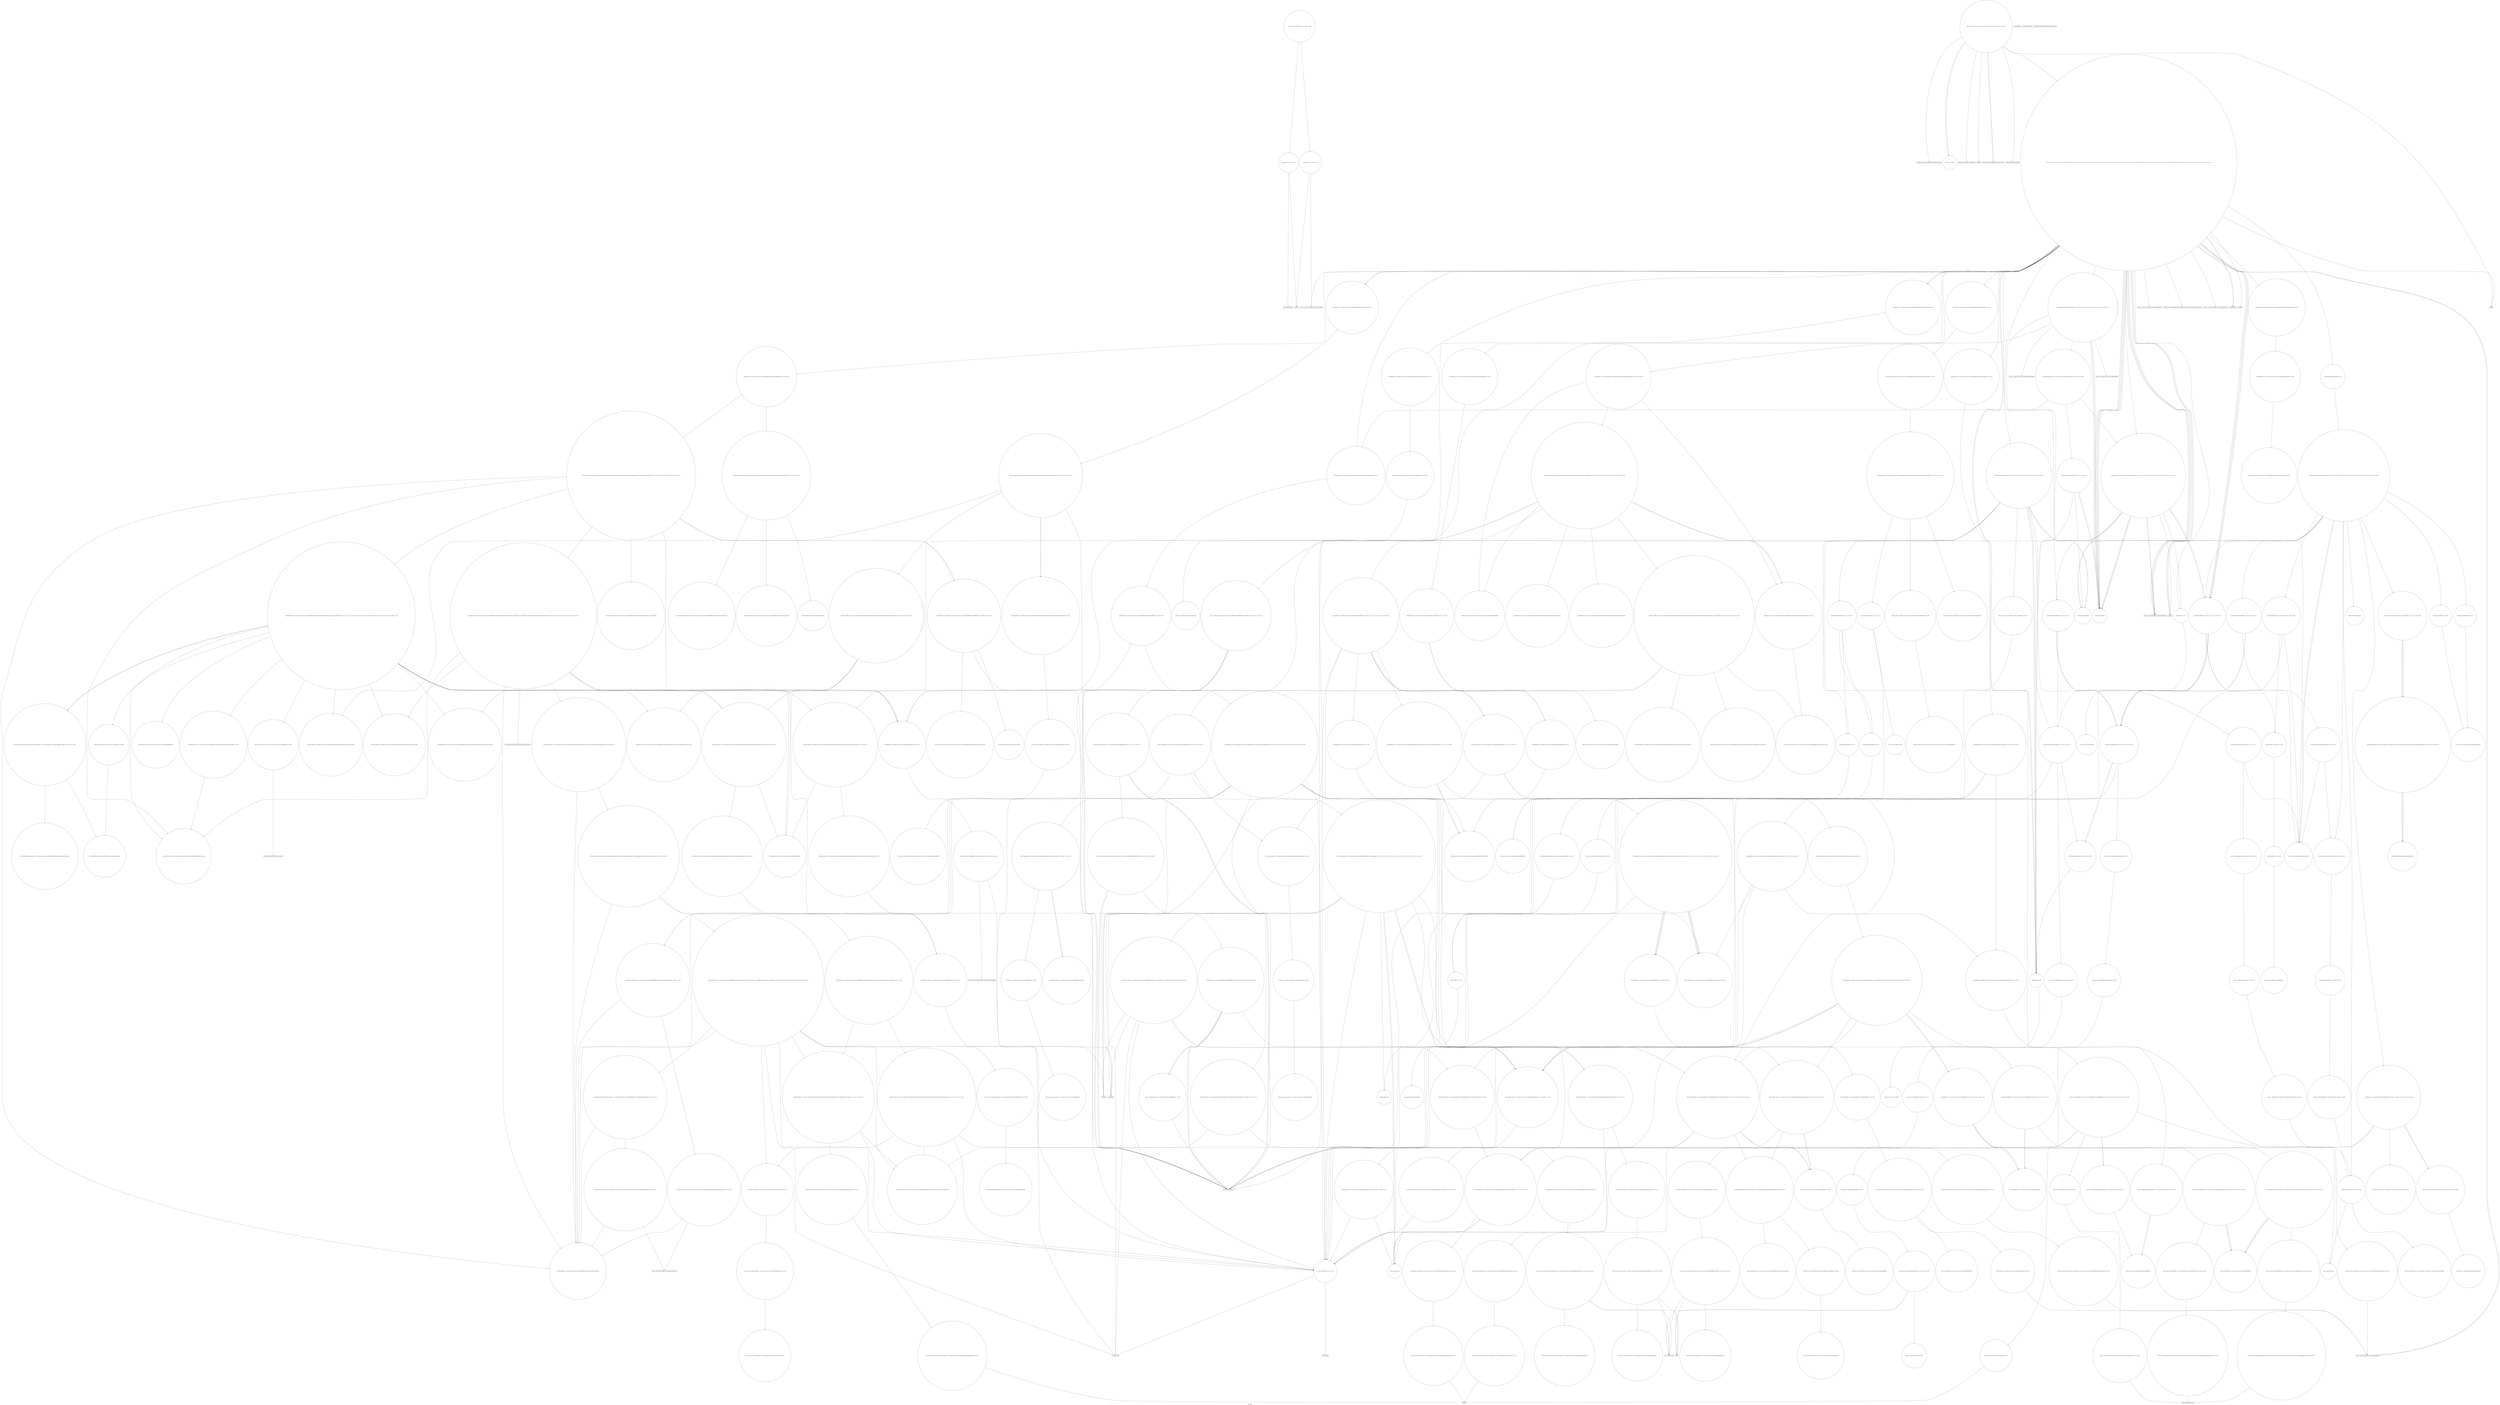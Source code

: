 digraph "Call Graph" {
	label="Call Graph";

	Node0x562faf529cc0 [shape=record,shape=circle,label="{__cxx_global_var_init|{<s0>1|<s1>2}}"];
	Node0x562faf529cc0:s0 -> Node0x562faf529d40[color=black];
	Node0x562faf529cc0:s1 -> Node0x562fafa9c4e0[color=black];
	Node0x562fafaa8740 [shape=record,shape=circle,label="{_ZNSaIiEC2ERKS_|{<s0>474}}"];
	Node0x562fafaa8740:s0 -> Node0x562fafa9e7e0[color=black];
	Node0x562fafaa3da0 [shape=record,shape=circle,label="{_ZNSt20__copy_move_backwardILb0ELb1ESt26random_access_iterator_tagE13__copy_move_bIPNSt7__cxx1112basic_stringIcSt11char_traitsIcESaIcEEEEEPT_PKSA_SD_SB_|{<s0>325}}"];
	Node0x562fafaa3da0:s0 -> Node0x562fafaa3c20[color=black];
	Node0x562fafa9dbe0 [shape=record,shape=circle,label="{_ZN9__gnu_cxx13new_allocatorINSt7__cxx1112basic_stringIcSt11char_traitsIcESaIcEEEE10deallocateEPS6_m|{<s0>201}}"];
	Node0x562fafa9dbe0:s0 -> Node0x562fafa9f880[color=black];
	Node0x562fafa9ca60 [shape=record,shape=Mrecord,label="{__gxx_personality_v0}"];
	Node0x562fafaa0480 [shape=record,shape=circle,label="{_ZNKSt8_Rb_treeINSt7__cxx1112basic_stringIcSt11char_traitsIcESaIcEEES5_St9_IdentityIS5_ESt4lessIS5_ESaIS5_EE6_M_endEv}"];
	Node0x562fafa9e2e0 [shape=record,shape=circle,label="{_ZNKSt6vectorIiSaIiEE5beginEv|{<s0>211}}"];
	Node0x562fafa9e2e0:s0 -> Node0x562fafa9e460[color=black];
	Node0x562fafa9d160 [shape=record,shape=circle,label="{_ZNKSt5queueINSt7__cxx1112basic_stringIcSt11char_traitsIcESaIcEEESt5dequeIS5_SaIS5_EEE5emptyEv|{<s0>83}}"];
	Node0x562fafa9d160:s0 -> Node0x562fafaa3e20[color=black];
	Node0x562fafaa0b80 [shape=record,shape=Mrecord,label="{_ZNKSt7__cxx1112basic_stringIcSt11char_traitsIcESaIcEE7compareERKS4_}"];
	Node0x562fafa9e9e0 [shape=record,shape=circle,label="{_ZNK9__gnu_cxx13new_allocatorIiE8max_sizeEv}"];
	Node0x562fafa9d860 [shape=record,shape=Mrecord,label="{_ZNSt9basic_iosIcSt11char_traitsIcEE10exceptionsESt12_Ios_Iostate}"];
	Node0x562fafaa1280 [shape=record,shape=circle,label="{_ZNSt4pairIPSt18_Rb_tree_node_baseS1_EC2IRS1_Lb1EEEOT_RKS1_|{<s0>405}}"];
	Node0x562fafaa1280:s0 -> Node0x562fafaa1380[color=black];
	Node0x562fafaa2920 [shape=record,shape=circle,label="{_ZSt8_DestroyIPiEvT_S1_|{<s0>239}}"];
	Node0x562fafaa2920:s0 -> Node0x562fafaa29a0[color=black];
	Node0x562fafa9ef80 [shape=record,shape=Mrecord,label="{_ZSt9terminatev}"];
	Node0x562fafaa1980 [shape=record,shape=circle,label="{_ZSt7forwardISt17_Rb_tree_iteratorINSt7__cxx1112basic_stringIcSt11char_traitsIcESaIcEEEEEOT_RNSt16remove_referenceIS8_E4typeE}"];
	Node0x562fafaa3020 [shape=record,shape=circle,label="{_ZNSt15_Deque_iteratorINSt7__cxx1112basic_stringIcSt11char_traitsIcESaIcEEERS5_PS5_E11_M_set_nodeEPS7_|{<s0>270}}"];
	Node0x562fafaa3020:s0 -> Node0x562fafaa3420[color=black];
	Node0x562fafa9f680 [shape=record,shape=circle,label="{_ZN9__gnu_cxx16__aligned_membufINSt7__cxx1112basic_stringIcSt11char_traitsIcESaIcEEEE6_M_ptrEv|{<s0>155}}"];
	Node0x562fafa9f680:s0 -> Node0x562fafa9f700[color=black];
	Node0x562fafaa2080 [shape=record,shape=circle,label="{_ZNSt6vectorIiSaIiEE18_M_fill_initializeEmRKi|{<s0>461|<s1>462}}"];
	Node0x562fafaa2080:s0 -> Node0x562fafaa2420[color=black];
	Node0x562fafaa2080:s1 -> Node0x562fafaa1f80[color=black];
	Node0x562fafaa3720 [shape=record,shape=Mrecord,label="{_ZNSt7__cxx1112basic_stringIcSt11char_traitsIcESaIcEEC1ERKS4_}"];
	Node0x562fafa9fd80 [shape=record,shape=circle,label="{_ZNSt15_Deque_iteratorINSt7__cxx1112basic_stringIcSt11char_traitsIcESaIcEEERS5_PS5_EC2ERKS8_}"];
	Node0x562faf529d40 [shape=record,shape=Mrecord,label="{_ZNSt8ios_base4InitC1Ev}"];
	Node0x562fafaa87c0 [shape=record,shape=circle,label="{_ZSt18uninitialized_copyIN9__gnu_cxx17__normal_iteratorIPKiSt6vectorIiSaIiEEEEPiET0_T_SA_S9_|{<s0>475|<s1>476|<s2>477}}"];
	Node0x562fafaa87c0:s0 -> Node0x562fafaa0600[color=black];
	Node0x562fafaa87c0:s1 -> Node0x562fafaa0600[color=black];
	Node0x562fafaa87c0:s2 -> Node0x562fafaa8840[color=black];
	Node0x562fafaa3e20 [shape=record,shape=circle,label="{_ZNKSt5dequeINSt7__cxx1112basic_stringIcSt11char_traitsIcESaIcEEESaIS5_EE5emptyEv|{<s0>326}}"];
	Node0x562fafaa3e20:s0 -> Node0x562fafaa3ea0[color=black];
	Node0x562fafa9dc60 [shape=record,shape=circle,label="{_ZNKSt11_Deque_baseINSt7__cxx1112basic_stringIcSt11char_traitsIcESaIcEEESaIS5_EE20_M_get_map_allocatorEv|{<s0>202|<s1>203}}"];
	Node0x562fafa9dc60:s0 -> Node0x562fafa9dde0[color=black];
	Node0x562fafa9dc60:s1 -> Node0x562fafa9de60[color=black];
	Node0x562fafa9cae0 [shape=record,shape=circle,label="{_ZNSaIiED2Ev|{<s0>28}}"];
	Node0x562fafa9cae0:s0 -> Node0x562fafa9e1e0[color=black];
	Node0x562fafaa0500 [shape=record,shape=circle,label="{_ZNKSt4lessINSt7__cxx1112basic_stringIcSt11char_traitsIcESaIcEEEEclERKS5_S8_|{<s0>353}}"];
	Node0x562fafaa0500:s0 -> Node0x562fafaa0b00[color=black];
	Node0x562fafa9e360 [shape=record,shape=circle,label="{_ZNKSt6vectorIiSaIiEE3endEv|{<s0>212}}"];
	Node0x562fafa9e360:s0 -> Node0x562fafa9e460[color=black];
	Node0x562fafa9d1e0 [shape=record,shape=circle,label="{_ZNSt5queueINSt7__cxx1112basic_stringIcSt11char_traitsIcESaIcEEESt5dequeIS5_SaIS5_EEE5frontEv|{<s0>84}}"];
	Node0x562fafa9d1e0:s0 -> Node0x562fafaa3f20[color=black];
	Node0x562fafaa0c00 [shape=record,shape=circle,label="{_ZNSt8_Rb_treeINSt7__cxx1112basic_stringIcSt11char_traitsIcESaIcEEES5_St9_IdentityIS5_ESt4lessIS5_ESaIS5_EE8_S_valueEPKSt18_Rb_tree_node_base|{<s0>363}}"];
	Node0x562fafaa0c00:s0 -> Node0x562fafaa0980[color=black];
	Node0x562fafa9ea60 [shape=record,shape=Mrecord,label="{_ZSt17__throw_bad_allocv}"];
	Node0x562fafa9d8e0 [shape=record,shape=circle,label="{_ZStorSt12_Ios_IostateS_}"];
	Node0x562fafaa1300 [shape=record,shape=circle,label="{_ZSt7forwardIRPSt13_Rb_tree_nodeINSt7__cxx1112basic_stringIcSt11char_traitsIcESaIcEEEEEOT_RNSt16remove_referenceISA_E4typeE}"];
	Node0x562fafaa29a0 [shape=record,shape=circle,label="{_ZNSt12_Destroy_auxILb1EE9__destroyIPiEEvT_S3_}"];
	Node0x562fafa9f000 [shape=record,shape=circle,label="{_ZNSt8_Rb_treeINSt7__cxx1112basic_stringIcSt11char_traitsIcESaIcEEES5_St9_IdentityIS5_ESt4lessIS5_ESaIS5_EED2Ev|{<s0>133|<s1>134|<s2>135|<s3>136|<s4>137}}"];
	Node0x562fafa9f000:s0 -> Node0x562fafa9f100[color=black];
	Node0x562fafa9f000:s1 -> Node0x562fafa9f080[color=black];
	Node0x562fafa9f000:s2 -> Node0x562fafa9f180[color=black];
	Node0x562fafa9f000:s3 -> Node0x562fafa9f180[color=black];
	Node0x562fafa9f000:s4 -> Node0x562fafa9ee80[color=black];
	Node0x562fafaa1a00 [shape=record,shape=circle,label="{_ZSt7forwardIbEOT_RNSt16remove_referenceIS0_E4typeE}"];
	Node0x562fafaa30a0 [shape=record,shape=circle,label="{_ZNSt16allocator_traitsISaIPNSt7__cxx1112basic_stringIcSt11char_traitsIcESaIcEEEEE8allocateERS7_m|{<s0>271}}"];
	Node0x562fafaa30a0:s0 -> Node0x562fafaa3120[color=black];
	Node0x562fafa9f700 [shape=record,shape=circle,label="{_ZN9__gnu_cxx16__aligned_membufINSt7__cxx1112basic_stringIcSt11char_traitsIcESaIcEEEE7_M_addrEv}"];
	Node0x562fafaa2100 [shape=record,shape=circle,label="{_ZSt4swapIPiENSt9enable_ifIXsr6__and_ISt6__not_ISt15__is_tuple_likeIT_EESt21is_move_constructibleIS4_ESt18is_move_assignableIS4_EEE5valueEvE4typeERS4_SD_|{<s0>463|<s1>464|<s2>465}}"];
	Node0x562fafaa2100:s0 -> Node0x562fafaa2180[color=black];
	Node0x562fafaa2100:s1 -> Node0x562fafaa2180[color=black];
	Node0x562fafaa2100:s2 -> Node0x562fafaa2180[color=black];
	Node0x562fafaa37a0 [shape=record,shape=circle,label="{_ZNSt5dequeINSt7__cxx1112basic_stringIcSt11char_traitsIcESaIcEEESaIS5_EE22_M_reserve_map_at_backEm|{<s0>299}}"];
	Node0x562fafaa37a0:s0 -> Node0x562fafaa3820[color=black];
	Node0x562fafa9fe00 [shape=record,shape=circle,label="{_ZSt8_DestroyIPNSt7__cxx1112basic_stringIcSt11char_traitsIcESaIcEEES5_EvT_S7_RSaIT0_E|{<s0>183}}"];
	Node0x562fafa9fe00:s0 -> Node0x562fafa9ff00[color=black];
	Node0x562fafa9c460 [shape=record,shape=Mrecord,label="{_ZNSt8ios_base4InitD1Ev}"];
	Node0x562fafaa8840 [shape=record,shape=circle,label="{_ZNSt20__uninitialized_copyILb1EE13__uninit_copyIN9__gnu_cxx17__normal_iteratorIPKiSt6vectorIiSaIiEEEEPiEET0_T_SC_SB_|{<s0>478|<s1>479|<s2>480}}"];
	Node0x562fafaa8840:s0 -> Node0x562fafaa0600[color=black];
	Node0x562fafaa8840:s1 -> Node0x562fafaa0600[color=black];
	Node0x562fafaa8840:s2 -> Node0x562fafaa88c0[color=black];
	Node0x562fafaa3ea0 [shape=record,shape=circle,label="{_ZSteqINSt7__cxx1112basic_stringIcSt11char_traitsIcESaIcEEERS5_PS5_EbRKSt15_Deque_iteratorIT_T0_T1_ESE_}"];
	Node0x562fafa9dce0 [shape=record,shape=circle,label="{_ZNSt16allocator_traitsISaIPNSt7__cxx1112basic_stringIcSt11char_traitsIcESaIcEEEEE10deallocateERS7_PS6_m|{<s0>204}}"];
	Node0x562fafa9dce0:s0 -> Node0x562fafa9df60[color=black];
	Node0x562fafa9cb60 [shape=record,shape=Mrecord,label="{_ZNSt7__cxx1112basic_stringIcSt11char_traitsIcESaIcEEixEm}"];
	Node0x562fafaa0580 [shape=record,shape=circle,label="{_ZNSt8_Rb_treeINSt7__cxx1112basic_stringIcSt11char_traitsIcESaIcEEES5_St9_IdentityIS5_ESt4lessIS5_ESaIS5_EE6_S_keyEPKSt18_Rb_tree_node_base|{<s0>354|<s1>355}}"];
	Node0x562fafaa0580:s0 -> Node0x562fafaa0c00[color=black];
	Node0x562fafaa0580:s1 -> Node0x562fafaa0880[color=black];
	Node0x562fafa9e3e0 [shape=record,shape=circle,label="{_ZNK9__gnu_cxx17__normal_iteratorIPKiSt6vectorIiSaIiEEE4baseEv}"];
	Node0x562fafa9d260 [shape=record,shape=Mrecord,label="{_ZNSt7__cxx1112basic_stringIcSt11char_traitsIcESaIcEEaSERKS4_}"];
	Node0x562fafaa0c80 [shape=record,shape=circle,label="{_ZNSt8_Rb_treeINSt7__cxx1112basic_stringIcSt11char_traitsIcESaIcEEES5_St9_IdentityIS5_ESt4lessIS5_ESaIS5_EE16_M_insert_uniqueIRKS5_EESt4pairISt17_Rb_tree_iteratorIS5_EbEOT_|{<s0>364|<s1>365|<s2>366|<s3>367|<s4>368|<s5>369|<s6>370|<s7>371}}"];
	Node0x562fafaa0c80:s0 -> Node0x562fafaa0880[color=black];
	Node0x562fafaa0c80:s1 -> Node0x562fafaa0d80[color=black];
	Node0x562fafaa0c80:s2 -> Node0x562fafaa0e00[color=black];
	Node0x562fafaa0c80:s3 -> Node0x562fafaa36a0[color=black];
	Node0x562fafaa0c80:s4 -> Node0x562fafaa0e80[color=black];
	Node0x562fafaa0c80:s5 -> Node0x562fafaa0f00[color=black];
	Node0x562fafaa0c80:s6 -> Node0x562fafaa0f80[color=black];
	Node0x562fafaa0c80:s7 -> Node0x562fafaa0f00[color=black];
	Node0x562fafa9eae0 [shape=record,shape=Mrecord,label="{_Znwm}"];
	Node0x562fafa9d960 [shape=record,shape=Mrecord,label="{_ZNSt9basic_iosIcSt11char_traitsIcEE3tieEPSo}"];
	Node0x562fafaa1380 [shape=record,shape=circle,label="{_ZSt7forwardIRPSt18_Rb_tree_node_baseEOT_RNSt16remove_referenceIS3_E4typeE}"];
	Node0x562fafaa2a20 [shape=record,shape=circle,label="{_ZNSt5dequeINSt7__cxx1112basic_stringIcSt11char_traitsIcESaIcEEESaIS5_EEC2Ev|{<s0>240}}"];
	Node0x562fafaa2a20:s0 -> Node0x562fafaa2aa0[color=black];
	Node0x562fafa9f080 [shape=record,shape=circle,label="{_ZNSt8_Rb_treeINSt7__cxx1112basic_stringIcSt11char_traitsIcESaIcEEES5_St9_IdentityIS5_ESt4lessIS5_ESaIS5_EE8_M_eraseEPSt13_Rb_tree_nodeIS5_E|{<s0>138|<s1>139|<s2>140|<s3>141}}"];
	Node0x562fafa9f080:s0 -> Node0x562fafa9f200[color=black];
	Node0x562fafa9f080:s1 -> Node0x562fafa9f080[color=black];
	Node0x562fafa9f080:s2 -> Node0x562fafa9f280[color=black];
	Node0x562fafa9f080:s3 -> Node0x562fafa9f300[color=black];
	Node0x562fafaa1a80 [shape=record,shape=circle,label="{_ZSt7forwardIRSt17_Rb_tree_iteratorINSt7__cxx1112basic_stringIcSt11char_traitsIcESaIcEEEEEOT_RNSt16remove_referenceIS9_E4typeE}"];
	Node0x562fafaa3120 [shape=record,shape=circle,label="{_ZN9__gnu_cxx13new_allocatorIPNSt7__cxx1112basic_stringIcSt11char_traitsIcESaIcEEEE8allocateEmPKv|{<s0>272|<s1>273|<s2>274}}"];
	Node0x562fafaa3120:s0 -> Node0x562fafaa31a0[color=black];
	Node0x562fafaa3120:s1 -> Node0x562fafa9ea60[color=black];
	Node0x562fafaa3120:s2 -> Node0x562fafa9eae0[color=black];
	Node0x562fafa9f780 [shape=record,shape=circle,label="{_ZNSt16allocator_traitsISaISt13_Rb_tree_nodeINSt7__cxx1112basic_stringIcSt11char_traitsIcESaIcEEEEEE10deallocateERS8_PS7_m|{<s0>156}}"];
	Node0x562fafa9f780:s0 -> Node0x562fafa9f800[color=black];
	Node0x562fafaa2180 [shape=record,shape=circle,label="{_ZSt4moveIRPiEONSt16remove_referenceIT_E4typeEOS3_}"];
	Node0x562fafaa3820 [shape=record,shape=circle,label="{_ZNSt5dequeINSt7__cxx1112basic_stringIcSt11char_traitsIcESaIcEEESaIS5_EE17_M_reallocate_mapEmb|{<s0>300|<s1>301|<s2>302|<s3>303|<s4>304|<s5>305|<s6>306|<s7>307}}"];
	Node0x562fafaa3820:s0 -> Node0x562fafaa38a0[color=black];
	Node0x562fafaa3820:s1 -> Node0x562fafaa3920[color=black];
	Node0x562fafaa3820:s2 -> Node0x562fafaa2da0[color=black];
	Node0x562fafaa3820:s3 -> Node0x562fafaa2e20[color=black];
	Node0x562fafaa3820:s4 -> Node0x562fafaa38a0[color=black];
	Node0x562fafaa3820:s5 -> Node0x562fafaa0200[color=black];
	Node0x562fafaa3820:s6 -> Node0x562fafaa3020[color=black];
	Node0x562fafaa3820:s7 -> Node0x562fafaa3020[color=black];
	Node0x562fafa9fe80 [shape=record,shape=circle,label="{_ZNSt5dequeINSt7__cxx1112basic_stringIcSt11char_traitsIcESaIcEEESaIS5_EE14_S_buffer_sizeEv|{<s0>184|<s1>185}}"];
	Node0x562fafa9fe80:s0 -> Node0x562fafaa0100[color=black];
	Node0x562fafa9fe80:s1 -> Node0x562fafa9ee80[color=black];
	Node0x562fafa9c4e0 [shape=record,shape=Mrecord,label="{__cxa_atexit}"];
	Node0x562fafaa88c0 [shape=record,shape=circle,label="{_ZSt4copyIN9__gnu_cxx17__normal_iteratorIPKiSt6vectorIiSaIiEEEEPiET0_T_SA_S9_|{<s0>481|<s1>482|<s2>483|<s3>484|<s4>485}}"];
	Node0x562fafaa88c0:s0 -> Node0x562fafaa0600[color=black];
	Node0x562fafaa88c0:s1 -> Node0x562fafaa89c0[color=black];
	Node0x562fafaa88c0:s2 -> Node0x562fafaa0600[color=black];
	Node0x562fafaa88c0:s3 -> Node0x562fafaa89c0[color=black];
	Node0x562fafaa88c0:s4 -> Node0x562fafaa8940[color=black];
	Node0x562fafaa3f20 [shape=record,shape=circle,label="{_ZNSt5dequeINSt7__cxx1112basic_stringIcSt11char_traitsIcESaIcEEESaIS5_EE5frontEv|{<s0>327|<s1>328}}"];
	Node0x562fafaa3f20:s0 -> Node0x562fafa9fb00[color=black];
	Node0x562fafaa3f20:s1 -> Node0x562fafaa3fa0[color=black];
	Node0x562fafa9dd60 [shape=record,shape=circle,label="{_ZNSaIPNSt7__cxx1112basic_stringIcSt11char_traitsIcESaIcEEEED2Ev|{<s0>205}}"];
	Node0x562fafa9dd60:s0 -> Node0x562fafa9dfe0[color=black];
	Node0x562fafa9cbe0 [shape=record,shape=Mrecord,label="{__assert_fail}"];
	Node0x562fafaa0600 [shape=record,shape=Mrecord,label="{llvm.memcpy.p0i8.p0i8.i64}"];
	Node0x562fafa9e460 [shape=record,shape=circle,label="{_ZN9__gnu_cxx17__normal_iteratorIPKiSt6vectorIiSaIiEEEC2ERKS2_}"];
	Node0x562fafa9d2e0 [shape=record,shape=circle,label="{_ZNSt5queueINSt7__cxx1112basic_stringIcSt11char_traitsIcESaIcEEESt5dequeIS5_SaIS5_EEE3popEv|{<s0>85}}"];
	Node0x562fafa9d2e0:s0 -> Node0x562fafaa4020[color=black];
	Node0x562fafaa0d00 [shape=record,shape=circle,label="{_ZNSt4pairISt23_Rb_tree_const_iteratorINSt7__cxx1112basic_stringIcSt11char_traitsIcESaIcEEEEbEC2IRSt17_Rb_tree_iteratorIS6_ERbLb1EEEOT_OT0_|{<s0>372|<s1>373|<s2>374}}"];
	Node0x562fafaa0d00:s0 -> Node0x562fafaa1a80[color=black];
	Node0x562fafaa0d00:s1 -> Node0x562fafaa1b00[color=black];
	Node0x562fafaa0d00:s2 -> Node0x562fafaa1b80[color=black];
	Node0x562fafaa23a0 [shape=record,shape=circle,label="{_ZSt27__uninitialized_default_n_aIPimiET_S1_T0_RSaIT1_E|{<s0>230}}"];
	Node0x562fafaa23a0:s0 -> Node0x562fafaa24a0[color=black];
	Node0x562fafa9d9e0 [shape=record,shape=Mrecord,label="{_ZNSirsERi}"];
	Node0x562fafaa1400 [shape=record,shape=Mrecord,label="{_ZSt18_Rb_tree_decrementPSt18_Rb_tree_node_base}"];
	Node0x562fafaa2aa0 [shape=record,shape=circle,label="{_ZNSt11_Deque_baseINSt7__cxx1112basic_stringIcSt11char_traitsIcESaIcEEESaIS5_EEC2Ev|{<s0>241|<s1>242|<s2>243}}"];
	Node0x562fafaa2aa0:s0 -> Node0x562fafaa2b20[color=black];
	Node0x562fafaa2aa0:s1 -> Node0x562fafaa2ba0[color=black];
	Node0x562fafaa2aa0:s2 -> Node0x562fafaa0280[color=black];
	Node0x562fafa9f100 [shape=record,shape=circle,label="{_ZNSt8_Rb_treeINSt7__cxx1112basic_stringIcSt11char_traitsIcESaIcEEES5_St9_IdentityIS5_ESt4lessIS5_ESaIS5_EE8_M_beginEv}"];
	Node0x562fafaa1b00 [shape=record,shape=circle,label="{_ZNSt23_Rb_tree_const_iteratorINSt7__cxx1112basic_stringIcSt11char_traitsIcESaIcEEEEC2ERKSt17_Rb_tree_iteratorIS5_E}"];
	Node0x562fafaa31a0 [shape=record,shape=circle,label="{_ZNK9__gnu_cxx13new_allocatorIPNSt7__cxx1112basic_stringIcSt11char_traitsIcESaIcEEEE8max_sizeEv}"];
	Node0x562fafa9f800 [shape=record,shape=circle,label="{_ZN9__gnu_cxx13new_allocatorISt13_Rb_tree_nodeINSt7__cxx1112basic_stringIcSt11char_traitsIcESaIcEEEEE10deallocateEPS8_m|{<s0>157}}"];
	Node0x562fafa9f800:s0 -> Node0x562fafa9f880[color=black];
	Node0x562fafaa2200 [shape=record,shape=circle,label="{_ZSt8__fill_aIPiiEN9__gnu_cxx11__enable_ifIXsr11__is_scalarIT0_EE7__valueEvE6__typeET_S6_RKS3_}"];
	Node0x562fafaa38a0 [shape=record,shape=circle,label="{_ZSt4copyIPPNSt7__cxx1112basic_stringIcSt11char_traitsIcESaIcEEES7_ET0_T_S9_S8_|{<s0>308|<s1>309|<s2>310}}"];
	Node0x562fafaa38a0:s0 -> Node0x562fafaa3a20[color=black];
	Node0x562fafaa38a0:s1 -> Node0x562fafaa3a20[color=black];
	Node0x562fafaa38a0:s2 -> Node0x562fafaa39a0[color=black];
	Node0x562fafa9ff00 [shape=record,shape=circle,label="{_ZSt8_DestroyIPNSt7__cxx1112basic_stringIcSt11char_traitsIcESaIcEEEEvT_S7_|{<s0>186}}"];
	Node0x562fafa9ff00:s0 -> Node0x562fafa9ff80[color=black];
	Node0x562fafa9c560 [shape=record,shape=circle,label="{_Z11multinomialRSt6vectorIiSaIiEE|{<s0>3|<s1>4|<s2>5|<s3>6}}"];
	Node0x562fafa9c560:s0 -> Node0x562fafa9c5e0[color=black];
	Node0x562fafa9c560:s1 -> Node0x562fafa9c660[color=black];
	Node0x562fafa9c560:s2 -> Node0x562fafa9c6e0[color=black];
	Node0x562fafa9c560:s3 -> Node0x562fafa9c660[color=black];
	Node0x562fafaa8940 [shape=record,shape=circle,label="{_ZSt14__copy_move_a2ILb0EN9__gnu_cxx17__normal_iteratorIPKiSt6vectorIiSaIiEEEEPiET1_T0_SA_S9_|{<s0>486|<s1>487|<s2>488|<s3>489|<s4>490|<s5>491}}"];
	Node0x562fafaa8940:s0 -> Node0x562fafaa0600[color=black];
	Node0x562fafaa8940:s1 -> Node0x562fafaa8ac0[color=black];
	Node0x562fafaa8940:s2 -> Node0x562fafaa0600[color=black];
	Node0x562fafaa8940:s3 -> Node0x562fafaa8ac0[color=black];
	Node0x562fafaa8940:s4 -> Node0x562fafaa26a0[color=black];
	Node0x562fafaa8940:s5 -> Node0x562fafaa8a40[color=black];
	Node0x562fafaa3fa0 [shape=record,shape=circle,label="{_ZNKSt15_Deque_iteratorINSt7__cxx1112basic_stringIcSt11char_traitsIcESaIcEEERS5_PS5_EdeEv}"];
	Node0x562fafa9dde0 [shape=record,shape=circle,label="{_ZNKSt11_Deque_baseINSt7__cxx1112basic_stringIcSt11char_traitsIcESaIcEEESaIS5_EE19_M_get_Tp_allocatorEv}"];
	Node0x562fafa9cc60 [shape=record,shape=circle,label="{_ZNSt6vectorIiSaIiEED2Ev|{<s0>29|<s1>30|<s2>31|<s3>32|<s4>33}}"];
	Node0x562fafa9cc60:s0 -> Node0x562fafaa2420[color=black];
	Node0x562fafa9cc60:s1 -> Node0x562fafaa28a0[color=black];
	Node0x562fafa9cc60:s2 -> Node0x562fafa9e5e0[color=black];
	Node0x562fafa9cc60:s3 -> Node0x562fafa9e5e0[color=black];
	Node0x562fafa9cc60:s4 -> Node0x562fafa9ee80[color=black];
	Node0x562fafaa0680 [shape=record,shape=circle,label="{_ZNSt8_Rb_treeINSt7__cxx1112basic_stringIcSt11char_traitsIcESaIcEEES5_St9_IdentityIS5_ESt4lessIS5_ESaIS5_EE6_S_keyEPKSt13_Rb_tree_nodeIS5_E|{<s0>356|<s1>357}}"];
	Node0x562fafaa0680:s0 -> Node0x562fafaa0900[color=black];
	Node0x562fafaa0680:s1 -> Node0x562fafaa0880[color=black];
	Node0x562fafa9e4e0 [shape=record,shape=circle,label="{_ZNSt12_Vector_baseIiSaIiEEC2EmRKS0_|{<s0>213|<s1>214|<s2>215}}"];
	Node0x562fafa9e4e0:s0 -> Node0x562fafa9e660[color=black];
	Node0x562fafa9e4e0:s1 -> Node0x562fafa9e6e0[color=black];
	Node0x562fafa9e4e0:s2 -> Node0x562fafa9e760[color=black];
	Node0x562fafa9d360 [shape=record,shape=circle,label="{_ZNKSt3setINSt7__cxx1112basic_stringIcSt11char_traitsIcESaIcEEESt4lessIS5_ESaIS5_EE5countERKS5_|{<s0>86|<s1>87|<s2>88}}"];
	Node0x562fafa9d360:s0 -> Node0x562fafaa4220[color=black];
	Node0x562fafa9d360:s1 -> Node0x562fafaa4320[color=black];
	Node0x562fafa9d360:s2 -> Node0x562fafaa42a0[color=black];
	Node0x562fafaa0d80 [shape=record,shape=circle,label="{_ZNSt8_Rb_treeINSt7__cxx1112basic_stringIcSt11char_traitsIcESaIcEEES5_St9_IdentityIS5_ESt4lessIS5_ESaIS5_EE24_M_get_insert_unique_posERKS5_|{<s0>375|<s1>376|<s2>377|<s3>378|<s4>379|<s5>380|<s6>381|<s7>382|<s8>383|<s9>384|<s10>385|<s11>386|<s12>387|<s13>388|<s14>389}}"];
	Node0x562fafaa0d80:s0 -> Node0x562fafa9f100[color=black];
	Node0x562fafaa0d80:s1 -> Node0x562fafaa1000[color=black];
	Node0x562fafaa0d80:s2 -> Node0x562fafaa0680[color=black];
	Node0x562fafaa0d80:s3 -> Node0x562fafaa0500[color=black];
	Node0x562fafaa0d80:s4 -> Node0x562fafa9f280[color=black];
	Node0x562fafaa0d80:s5 -> Node0x562fafa9f200[color=black];
	Node0x562fafaa0d80:s6 -> Node0x562fafaa0f80[color=black];
	Node0x562fafaa0d80:s7 -> Node0x562fafaa1100[color=black];
	Node0x562fafaa0d80:s8 -> Node0x562fafaa1080[color=black];
	Node0x562fafaa0d80:s9 -> Node0x562fafaa1180[color=black];
	Node0x562fafaa0d80:s10 -> Node0x562fafaa1200[color=black];
	Node0x562fafaa0d80:s11 -> Node0x562fafaa0580[color=black];
	Node0x562fafaa0d80:s12 -> Node0x562fafaa0500[color=black];
	Node0x562fafaa0d80:s13 -> Node0x562fafaa1180[color=black];
	Node0x562fafaa0d80:s14 -> Node0x562fafaa1280[color=black];
	Node0x562fafaa2420 [shape=record,shape=circle,label="{_ZNSt12_Vector_baseIiSaIiEE19_M_get_Tp_allocatorEv}"];
	Node0x562fafa9da60 [shape=record,shape=Mrecord,label="{_ZStlsISt11char_traitsIcEERSt13basic_ostreamIcT_ES5_PKc}"];
	Node0x562fafaa1480 [shape=record,shape=circle,label="{_ZNKSt8_Rb_treeINSt7__cxx1112basic_stringIcSt11char_traitsIcESaIcEEES5_St9_IdentityIS5_ESt4lessIS5_ESaIS5_EE11_Alloc_nodeclIRKS5_EEPSt13_Rb_tree_nodeIS5_EOT_|{<s0>406|<s1>407}}"];
	Node0x562fafaa1480:s0 -> Node0x562fafaa36a0[color=black];
	Node0x562fafaa1480:s1 -> Node0x562fafaa1580[color=black];
	Node0x562fafaa2b20 [shape=record,shape=circle,label="{_ZNSt11_Deque_baseINSt7__cxx1112basic_stringIcSt11char_traitsIcESaIcEEESaIS5_EE11_Deque_implC2Ev|{<s0>244|<s1>245|<s2>246}}"];
	Node0x562fafaa2b20:s0 -> Node0x562fafaa2c20[color=black];
	Node0x562fafaa2b20:s1 -> Node0x562fafaa2ca0[color=black];
	Node0x562fafaa2b20:s2 -> Node0x562fafaa2ca0[color=black];
	Node0x562fafa9f180 [shape=record,shape=circle,label="{_ZNSt8_Rb_treeINSt7__cxx1112basic_stringIcSt11char_traitsIcESaIcEEES5_St9_IdentityIS5_ESt4lessIS5_ESaIS5_EE13_Rb_tree_implIS9_Lb1EED2Ev|{<s0>142}}"];
	Node0x562fafa9f180:s0 -> Node0x562fafa9f900[color=black];
	Node0x562fafaa1b80 [shape=record,shape=circle,label="{_ZSt7forwardIRbEOT_RNSt16remove_referenceIS1_E4typeE}"];
	Node0x562fafaa3220 [shape=record,shape=circle,label="{_ZNSt11_Deque_baseINSt7__cxx1112basic_stringIcSt11char_traitsIcESaIcEEESaIS5_EE16_M_allocate_nodeEv|{<s0>275|<s1>276}}"];
	Node0x562fafaa3220:s0 -> Node0x562fafaa0100[color=black];
	Node0x562fafaa3220:s1 -> Node0x562fafaa32a0[color=black];
	Node0x562fafa9f880 [shape=record,shape=Mrecord,label="{_ZdlPv}"];
	Node0x562fafaa2280 [shape=record,shape=circle,label="{_ZSt12__niter_baseIPiSt6vectorIiSaIiEEET_N9__gnu_cxx17__normal_iteratorIS4_T0_EE|{<s0>466}}"];
	Node0x562fafaa2280:s0 -> Node0x562fafaa2300[color=black];
	Node0x562fafaa3920 [shape=record,shape=circle,label="{_ZSt13copy_backwardIPPNSt7__cxx1112basic_stringIcSt11char_traitsIcESaIcEEES7_ET0_T_S9_S8_|{<s0>311|<s1>312|<s2>313}}"];
	Node0x562fafaa3920:s0 -> Node0x562fafaa3a20[color=black];
	Node0x562fafaa3920:s1 -> Node0x562fafaa3a20[color=black];
	Node0x562fafaa3920:s2 -> Node0x562fafaa3ca0[color=black];
	Node0x562fafa9ff80 [shape=record,shape=circle,label="{_ZNSt12_Destroy_auxILb0EE9__destroyIPNSt7__cxx1112basic_stringIcSt11char_traitsIcESaIcEEEEEvT_S9_|{<s0>187|<s1>188}}"];
	Node0x562fafa9ff80:s0 -> Node0x562fafaa0080[color=black];
	Node0x562fafa9ff80:s1 -> Node0x562fafaa0000[color=black];
	Node0x562fafa9c5e0 [shape=record,shape=circle,label="{_ZNKSt6vectorIiSaIiEE5emptyEv|{<s0>7|<s1>8|<s2>9}}"];
	Node0x562fafa9c5e0:s0 -> Node0x562fafa9e2e0[color=black];
	Node0x562fafa9c5e0:s1 -> Node0x562fafa9e360[color=black];
	Node0x562fafa9c5e0:s2 -> Node0x562fafa9e260[color=black];
	Node0x562fafaa89c0 [shape=record,shape=circle,label="{_ZSt12__miter_baseIN9__gnu_cxx17__normal_iteratorIPKiSt6vectorIiSaIiEEEEET_S8_|{<s0>492}}"];
	Node0x562fafaa89c0:s0 -> Node0x562fafaa0600[color=black];
	Node0x562fafaa4020 [shape=record,shape=circle,label="{_ZNSt5dequeINSt7__cxx1112basic_stringIcSt11char_traitsIcESaIcEEESaIS5_EE9pop_frontEv|{<s0>329|<s1>330|<s2>331}}"];
	Node0x562fafaa4020:s0 -> Node0x562fafaa40a0[color=black];
	Node0x562fafaa4020:s1 -> Node0x562fafaa4120[color=black];
	Node0x562fafaa4020:s2 -> Node0x562fafa9ee80[color=black];
	Node0x562fafa9de60 [shape=record,shape=circle,label="{_ZNSaIPNSt7__cxx1112basic_stringIcSt11char_traitsIcESaIcEEEEC2IS4_EERKSaIT_E|{<s0>206}}"];
	Node0x562fafa9de60:s0 -> Node0x562fafa9dee0[color=black];
	Node0x562fafa9cce0 [shape=record,shape=circle,label="{_Z5solvev|{<s0>34|<s1>35|<s2>36|<s3>37|<s4>38|<s5>39|<s6>40|<s7>41|<s8>42|<s9>43|<s10>44|<s11>45|<s12>46|<s13>47|<s14>48|<s15>49|<s16>50|<s17>51|<s18>52|<s19>53|<s20>54|<s21>55|<s22>56|<s23>57|<s24>58|<s25>59|<s26>60|<s27>61|<s28>62|<s29>63|<s30>64|<s31>65|<s32>66|<s33>67|<s34>68|<s35>69|<s36>70|<s37>71|<s38>72|<s39>73|<s40>74|<s41>75|<s42>76|<s43>77|<s44>78|<s45>79}}"];
	Node0x562fafa9cce0:s0 -> Node0x562fafa9c7e0[color=black];
	Node0x562fafa9cce0:s1 -> Node0x562fafa9cd60[color=black];
	Node0x562fafa9cce0:s2 -> Node0x562fafa9cde0[color=black];
	Node0x562fafa9cce0:s3 -> Node0x562fafa9c8e0[color=black];
	Node0x562fafa9cce0:s4 -> Node0x562fafa9ce60[color=black];
	Node0x562fafa9cce0:s5 -> Node0x562fafa9cee0[color=black];
	Node0x562fafa9cce0:s6 -> Node0x562fafa9c960[color=black];
	Node0x562fafa9cce0:s7 -> Node0x562fafa9c9e0[color=black];
	Node0x562fafa9cce0:s8 -> Node0x562fafa9cae0[color=black];
	Node0x562fafa9cce0:s9 -> Node0x562fafa9cb60[color=black];
	Node0x562fafa9cce0:s10 -> Node0x562fafa9c660[color=black];
	Node0x562fafa9cce0:s11 -> Node0x562fafa9cb60[color=black];
	Node0x562fafa9cce0:s12 -> Node0x562fafa9cae0[color=black];
	Node0x562fafa9cce0:s13 -> Node0x562fafa9c660[color=black];
	Node0x562fafa9cce0:s14 -> Node0x562fafa9cbe0[color=black];
	Node0x562fafa9cce0:s15 -> Node0x562fafa9cfe0[color=black];
	Node0x562fafa9cce0:s16 -> Node0x562fafa9d060[color=black];
	Node0x562fafa9cce0:s17 -> Node0x562fafa9d0e0[color=black];
	Node0x562fafa9cce0:s18 -> Node0x562fafa9d160[color=black];
	Node0x562fafa9cce0:s19 -> Node0x562fafa9d1e0[color=black];
	Node0x562fafa9cce0:s20 -> Node0x562fafa9d260[color=black];
	Node0x562fafa9cce0:s21 -> Node0x562fafa9d2e0[color=black];
	Node0x562fafa9cce0:s22 -> Node0x562fafa9d360[color=black];
	Node0x562fafa9cce0:s23 -> Node0x562fafa9d3e0[color=black];
	Node0x562fafa9cce0:s24 -> Node0x562fafa9d460[color=black];
	Node0x562fafa9cce0:s25 -> Node0x562fafa9cb60[color=black];
	Node0x562fafa9cce0:s26 -> Node0x562fafa9c660[color=black];
	Node0x562fafa9cce0:s27 -> Node0x562fafa9cb60[color=black];
	Node0x562fafa9cce0:s28 -> Node0x562fafa9c660[color=black];
	Node0x562fafa9cce0:s29 -> Node0x562fafa9cbe0[color=black];
	Node0x562fafa9cce0:s30 -> Node0x562fafa9c660[color=black];
	Node0x562fafa9cce0:s31 -> Node0x562fafa9cbe0[color=black];
	Node0x562fafa9cce0:s32 -> Node0x562fafa9d4e0[color=black];
	Node0x562fafa9cce0:s33 -> Node0x562fafa9d560[color=black];
	Node0x562fafa9cce0:s34 -> Node0x562fafa9cc60[color=black];
	Node0x562fafa9cce0:s35 -> Node0x562fafa9cc60[color=black];
	Node0x562fafa9cce0:s36 -> Node0x562fafa9d5e0[color=black];
	Node0x562fafa9cce0:s37 -> Node0x562fafa9cee0[color=black];
	Node0x562fafa9cce0:s38 -> Node0x562fafa9d660[color=black];
	Node0x562fafa9cce0:s39 -> Node0x562fafa9d6e0[color=black];
	Node0x562fafa9cce0:s40 -> Node0x562fafa9cc60[color=black];
	Node0x562fafa9cce0:s41 -> Node0x562fafa9c860[color=black];
	Node0x562fafa9cce0:s42 -> Node0x562fafa9d660[color=black];
	Node0x562fafa9cce0:s43 -> Node0x562fafa9d6e0[color=black];
	Node0x562fafa9cce0:s44 -> Node0x562fafa9cc60[color=black];
	Node0x562fafa9cce0:s45 -> Node0x562fafa9c860[color=black];
	Node0x562fafaa0700 [shape=record,shape=circle,label="{_ZNSt8_Rb_treeINSt7__cxx1112basic_stringIcSt11char_traitsIcESaIcEEES5_St9_IdentityIS5_ESt4lessIS5_ESaIS5_EE7_S_leftEPKSt18_Rb_tree_node_base}"];
	Node0x562fafa9e560 [shape=record,shape=circle,label="{_ZNSt6vectorIiSaIiEE21_M_default_initializeEm|{<s0>216|<s1>217}}"];
	Node0x562fafa9e560:s0 -> Node0x562fafaa2420[color=black];
	Node0x562fafa9e560:s1 -> Node0x562fafaa23a0[color=black];
	Node0x562fafa9d3e0 [shape=record,shape=circle,label="{_ZNSt3setINSt7__cxx1112basic_stringIcSt11char_traitsIcESaIcEEESt4lessIS5_ESaIS5_EE6insertERKS5_|{<s0>89|<s1>90}}"];
	Node0x562fafa9d3e0:s0 -> Node0x562fafaa0c80[color=black];
	Node0x562fafa9d3e0:s1 -> Node0x562fafaa0d00[color=black];
	Node0x562fafaa0e00 [shape=record,shape=circle,label="{_ZNSt8_Rb_treeINSt7__cxx1112basic_stringIcSt11char_traitsIcESaIcEEES5_St9_IdentityIS5_ESt4lessIS5_ESaIS5_EE11_Alloc_nodeC2ERSB_}"];
	Node0x562fafaa24a0 [shape=record,shape=circle,label="{_ZSt25__uninitialized_default_nIPimET_S1_T0_|{<s0>231}}"];
	Node0x562fafaa24a0:s0 -> Node0x562fafaa2520[color=black];
	Node0x562fafa9dae0 [shape=record,shape=circle,label="{_ZNSt8_Rb_treeINSt7__cxx1112basic_stringIcSt11char_traitsIcESaIcEEES5_St9_IdentityIS5_ESt4lessIS5_ESaIS5_EEC2Ev|{<s0>124}}"];
	Node0x562fafa9dae0:s0 -> Node0x562fafa9eb80[color=black];
	Node0x562fafaa1500 [shape=record,shape=Mrecord,label="{_ZSt29_Rb_tree_insert_and_rebalancebPSt18_Rb_tree_node_baseS0_RS_}"];
	Node0x562fafaa2ba0 [shape=record,shape=circle,label="{_ZNSt11_Deque_baseINSt7__cxx1112basic_stringIcSt11char_traitsIcESaIcEEESaIS5_EE17_M_initialize_mapEm|{<s0>247|<s1>248|<s2>249|<s3>250|<s4>251|<s5>252|<s6>253|<s7>254|<s8>255|<s9>256|<s10>257|<s11>258}}"];
	Node0x562fafaa2ba0:s0 -> Node0x562fafaa0100[color=black];
	Node0x562fafaa2ba0:s1 -> Node0x562fafaa2da0[color=black];
	Node0x562fafaa2ba0:s2 -> Node0x562fafaa2e20[color=black];
	Node0x562fafaa2ba0:s3 -> Node0x562fafaa2ea0[color=black];
	Node0x562fafaa2ba0:s4 -> Node0x562fafa9ef00[color=black];
	Node0x562fafaa2ba0:s5 -> Node0x562fafaa0200[color=black];
	Node0x562fafaa2ba0:s6 -> Node0x562fafaa2f20[color=black];
	Node0x562fafaa2ba0:s7 -> Node0x562fafaa2fa0[color=black];
	Node0x562fafaa2ba0:s8 -> Node0x562fafaa3020[color=black];
	Node0x562fafaa2ba0:s9 -> Node0x562fafaa3020[color=black];
	Node0x562fafaa2ba0:s10 -> Node0x562fafaa0100[color=black];
	Node0x562fafaa2ba0:s11 -> Node0x562fafa9ee80[color=black];
	Node0x562fafa9f200 [shape=record,shape=circle,label="{_ZNSt8_Rb_treeINSt7__cxx1112basic_stringIcSt11char_traitsIcESaIcEEES5_St9_IdentityIS5_ESt4lessIS5_ESaIS5_EE8_S_rightEPSt18_Rb_tree_node_base}"];
	Node0x562fafaa1c00 [shape=record,shape=circle,label="{_ZNSt6vectorIiSaIiEE14_M_fill_assignEmRKi|{<s0>430|<s1>431|<s2>432|<s3>433|<s4>434|<s5>435|<s6>436|<s7>437|<s8>438|<s9>439|<s10>440|<s11>441|<s12>442|<s13>443}}"];
	Node0x562fafaa1c00:s0 -> Node0x562fafaa1c80[color=black];
	Node0x562fafaa1c00:s1 -> Node0x562fafaa2420[color=black];
	Node0x562fafaa1c00:s2 -> Node0x562fafaa1d00[color=black];
	Node0x562fafaa1c00:s3 -> Node0x562fafaa1d80[color=black];
	Node0x562fafaa1c00:s4 -> Node0x562fafa9cc60[color=black];
	Node0x562fafaa1c00:s5 -> Node0x562fafa9c6e0[color=black];
	Node0x562fafaa1c00:s6 -> Node0x562fafaa1e80[color=black];
	Node0x562fafaa1c00:s7 -> Node0x562fafaa1f00[color=black];
	Node0x562fafaa1c00:s8 -> Node0x562fafaa1e00[color=black];
	Node0x562fafaa1c00:s9 -> Node0x562fafa9c6e0[color=black];
	Node0x562fafaa1c00:s10 -> Node0x562fafaa2420[color=black];
	Node0x562fafaa1c00:s11 -> Node0x562fafaa1f80[color=black];
	Node0x562fafaa1c00:s12 -> Node0x562fafaa25a0[color=black];
	Node0x562fafaa1c00:s13 -> Node0x562fafaa2000[color=black];
	Node0x562fafaa32a0 [shape=record,shape=circle,label="{_ZNSt16allocator_traitsISaINSt7__cxx1112basic_stringIcSt11char_traitsIcESaIcEEEEE8allocateERS6_m|{<s0>277}}"];
	Node0x562fafaa32a0:s0 -> Node0x562fafaa3320[color=black];
	Node0x562fafa9f900 [shape=record,shape=circle,label="{_ZNSaISt13_Rb_tree_nodeINSt7__cxx1112basic_stringIcSt11char_traitsIcESaIcEEEEED2Ev|{<s0>158}}"];
	Node0x562fafa9f900:s0 -> Node0x562fafa9f980[color=black];
	Node0x562fafaa2300 [shape=record,shape=circle,label="{_ZNK9__gnu_cxx17__normal_iteratorIPiSt6vectorIiSaIiEEE4baseEv}"];
	Node0x562fafaa39a0 [shape=record,shape=circle,label="{_ZSt14__copy_move_a2ILb0EPPNSt7__cxx1112basic_stringIcSt11char_traitsIcESaIcEEES7_ET1_T0_S9_S8_|{<s0>314|<s1>315|<s2>316|<s3>317}}"];
	Node0x562fafaa39a0:s0 -> Node0x562fafaa3b20[color=black];
	Node0x562fafaa39a0:s1 -> Node0x562fafaa3b20[color=black];
	Node0x562fafaa39a0:s2 -> Node0x562fafaa3b20[color=black];
	Node0x562fafaa39a0:s3 -> Node0x562fafaa3aa0[color=black];
	Node0x562fafaa0000 [shape=record,shape=circle,label="{_ZSt8_DestroyINSt7__cxx1112basic_stringIcSt11char_traitsIcESaIcEEEEvPT_|{<s0>189}}"];
	Node0x562fafaa0000:s0 -> Node0x562fafa9c860[color=black];
	Node0x562fafa9c660 [shape=record,shape=circle,label="{_ZNSt6vectorIiSaIiEEixEm}"];
	Node0x562fafaa8a40 [shape=record,shape=circle,label="{_ZSt13__copy_move_aILb0EPKiPiET1_T0_S4_S3_|{<s0>493}}"];
	Node0x562fafaa8a40:s0 -> Node0x562fafaa8b40[color=black];
	Node0x562fafaa40a0 [shape=record,shape=circle,label="{_ZNSt16allocator_traitsISaINSt7__cxx1112basic_stringIcSt11char_traitsIcESaIcEEEEE7destroyIS5_EEvRS6_PT_|{<s0>332}}"];
	Node0x562fafaa40a0:s0 -> Node0x562fafaa41a0[color=black];
	Node0x562fafa9dee0 [shape=record,shape=circle,label="{_ZN9__gnu_cxx13new_allocatorIPNSt7__cxx1112basic_stringIcSt11char_traitsIcESaIcEEEEC2Ev}"];
	Node0x562fafa9cd60 [shape=record,shape=Mrecord,label="{_ZStrsIcSt11char_traitsIcESaIcEERSt13basic_istreamIT_T0_ES7_RNSt7__cxx1112basic_stringIS4_S5_T1_EE}"];
	Node0x562fafaa0780 [shape=record,shape=circle,label="{_ZNSt8_Rb_treeINSt7__cxx1112basic_stringIcSt11char_traitsIcESaIcEEES5_St9_IdentityIS5_ESt4lessIS5_ESaIS5_EE8_S_rightEPKSt18_Rb_tree_node_base}"];
	Node0x562fafa9e5e0 [shape=record,shape=circle,label="{_ZNSt12_Vector_baseIiSaIiEED2Ev|{<s0>218|<s1>219|<s2>220|<s3>221}}"];
	Node0x562fafa9e5e0:s0 -> Node0x562fafaa2720[color=black];
	Node0x562fafa9e5e0:s1 -> Node0x562fafa9e760[color=black];
	Node0x562fafa9e5e0:s2 -> Node0x562fafa9e760[color=black];
	Node0x562fafa9e5e0:s3 -> Node0x562fafa9ee80[color=black];
	Node0x562fafa9d460 [shape=record,shape=circle,label="{_ZNSt6vectorIiSaIiEE6assignEmRKi|{<s0>91}}"];
	Node0x562fafa9d460:s0 -> Node0x562fafaa1c00[color=black];
	Node0x562fafaa0e80 [shape=record,shape=circle,label="{_ZNSt8_Rb_treeINSt7__cxx1112basic_stringIcSt11char_traitsIcESaIcEEES5_St9_IdentityIS5_ESt4lessIS5_ESaIS5_EE10_M_insert_IRKS5_NSB_11_Alloc_nodeEEESt17_Rb_tree_iteratorIS5_EPSt18_Rb_tree_node_baseSJ_OT_RT0_|{<s0>390|<s1>391|<s2>392|<s3>393|<s4>394|<s5>395|<s6>396|<s7>397}}"];
	Node0x562fafaa0e80:s0 -> Node0x562fafaa1000[color=black];
	Node0x562fafaa0e80:s1 -> Node0x562fafaa0880[color=black];
	Node0x562fafaa0e80:s2 -> Node0x562fafaa0580[color=black];
	Node0x562fafaa0e80:s3 -> Node0x562fafaa0500[color=black];
	Node0x562fafaa0e80:s4 -> Node0x562fafaa36a0[color=black];
	Node0x562fafaa0e80:s5 -> Node0x562fafaa1480[color=black];
	Node0x562fafaa0e80:s6 -> Node0x562fafaa1500[color=black];
	Node0x562fafaa0e80:s7 -> Node0x562fafaa0f80[color=black];
	Node0x562fafaa2520 [shape=record,shape=circle,label="{_ZNSt27__uninitialized_default_n_1ILb1EE18__uninit_default_nIPimEET_S3_T0_|{<s0>232}}"];
	Node0x562fafaa2520:s0 -> Node0x562fafaa25a0[color=black];
	Node0x562fafa9eb80 [shape=record,shape=circle,label="{_ZNSt8_Rb_treeINSt7__cxx1112basic_stringIcSt11char_traitsIcESaIcEEES5_St9_IdentityIS5_ESt4lessIS5_ESaIS5_EE13_Rb_tree_implIS9_Lb1EEC2Ev|{<s0>125|<s1>126|<s2>127}}"];
	Node0x562fafa9eb80:s0 -> Node0x562fafa9ec00[color=black];
	Node0x562fafa9eb80:s1 -> Node0x562fafa9ec80[color=black];
	Node0x562fafa9eb80:s2 -> Node0x562fafa9ed00[color=black];
	Node0x562fafaa1580 [shape=record,shape=circle,label="{_ZNSt8_Rb_treeINSt7__cxx1112basic_stringIcSt11char_traitsIcESaIcEEES5_St9_IdentityIS5_ESt4lessIS5_ESaIS5_EE14_M_create_nodeIJRKS5_EEEPSt13_Rb_tree_nodeIS5_EDpOT_|{<s0>408|<s1>409|<s2>410}}"];
	Node0x562fafaa1580:s0 -> Node0x562fafaa1600[color=black];
	Node0x562fafaa1580:s1 -> Node0x562fafaa36a0[color=black];
	Node0x562fafaa1580:s2 -> Node0x562fafaa1680[color=black];
	Node0x562fafaa2c20 [shape=record,shape=circle,label="{_ZNSaINSt7__cxx1112basic_stringIcSt11char_traitsIcESaIcEEEEC2Ev|{<s0>259}}"];
	Node0x562fafaa2c20:s0 -> Node0x562fafaa2d20[color=black];
	Node0x562fafa9f280 [shape=record,shape=circle,label="{_ZNSt8_Rb_treeINSt7__cxx1112basic_stringIcSt11char_traitsIcESaIcEEES5_St9_IdentityIS5_ESt4lessIS5_ESaIS5_EE7_S_leftEPSt18_Rb_tree_node_base}"];
	Node0x562fafaa1c80 [shape=record,shape=circle,label="{_ZNKSt6vectorIiSaIiEE8capacityEv}"];
	Node0x562fafaa3320 [shape=record,shape=circle,label="{_ZN9__gnu_cxx13new_allocatorINSt7__cxx1112basic_stringIcSt11char_traitsIcESaIcEEEE8allocateEmPKv|{<s0>278|<s1>279|<s2>280}}"];
	Node0x562fafaa3320:s0 -> Node0x562fafaa33a0[color=black];
	Node0x562fafaa3320:s1 -> Node0x562fafa9ea60[color=black];
	Node0x562fafaa3320:s2 -> Node0x562fafa9eae0[color=black];
	Node0x562fafa9f980 [shape=record,shape=circle,label="{_ZN9__gnu_cxx13new_allocatorISt13_Rb_tree_nodeINSt7__cxx1112basic_stringIcSt11char_traitsIcESaIcEEEEED2Ev}"];
	Node0x562fafaa83c0 [shape=record,shape=circle,label="{_ZN9__gnu_cxx17__normal_iteratorIPiSt6vectorIiSaIiEEEC2ERKS1_}"];
	Node0x562fafaa3a20 [shape=record,shape=circle,label="{_ZSt12__miter_baseIPPNSt7__cxx1112basic_stringIcSt11char_traitsIcESaIcEEEET_S8_}"];
	Node0x562fafaa0080 [shape=record,shape=circle,label="{_ZSt11__addressofINSt7__cxx1112basic_stringIcSt11char_traitsIcESaIcEEEEPT_RS6_}"];
	Node0x562fafa9c6e0 [shape=record,shape=circle,label="{_ZNKSt6vectorIiSaIiEE4sizeEv}"];
	Node0x562fafaa8ac0 [shape=record,shape=circle,label="{_ZSt12__niter_baseIPKiSt6vectorIiSaIiEEET_N9__gnu_cxx17__normal_iteratorIS5_T0_EE|{<s0>494}}"];
	Node0x562fafaa8ac0:s0 -> Node0x562fafa9e3e0[color=black];
	Node0x562fafaa4120 [shape=record,shape=circle,label="{_ZNSt5dequeINSt7__cxx1112basic_stringIcSt11char_traitsIcESaIcEEESaIS5_EE16_M_pop_front_auxEv|{<s0>333|<s1>334|<s2>335|<s3>336}}"];
	Node0x562fafaa4120:s0 -> Node0x562fafa9fc00[color=black];
	Node0x562fafaa4120:s1 -> Node0x562fafaa40a0[color=black];
	Node0x562fafaa4120:s2 -> Node0x562fafaa0300[color=black];
	Node0x562fafaa4120:s3 -> Node0x562fafaa3020[color=black];
	Node0x562fafa9df60 [shape=record,shape=circle,label="{_ZN9__gnu_cxx13new_allocatorIPNSt7__cxx1112basic_stringIcSt11char_traitsIcESaIcEEEE10deallocateEPS7_m|{<s0>207}}"];
	Node0x562fafa9df60:s0 -> Node0x562fafa9f880[color=black];
	Node0x562fafa9cde0 [shape=record,shape=Mrecord,label="{_ZNKSt7__cxx1112basic_stringIcSt11char_traitsIcESaIcEE4sizeEv}"];
	Node0x562fafaa0800 [shape=record,shape=circle,label="{_ZNSt23_Rb_tree_const_iteratorINSt7__cxx1112basic_stringIcSt11char_traitsIcESaIcEEEEC2EPKSt18_Rb_tree_node_base}"];
	Node0x562fafa9e660 [shape=record,shape=circle,label="{_ZNSt12_Vector_baseIiSaIiEE12_Vector_implC2ERKS0_|{<s0>222}}"];
	Node0x562fafa9e660:s0 -> Node0x562fafaa8740[color=black];
	Node0x562fafa9d4e0 [shape=record,shape=circle,label="{_ZNSt6vectorIiSaIiEEC2ERKS1_|{<s0>92|<s1>93|<s2>94|<s3>95|<s4>96|<s5>97|<s6>98|<s7>99|<s8>100|<s9>101|<s10>102}}"];
	Node0x562fafa9d4e0:s0 -> Node0x562fafa9c6e0[color=black];
	Node0x562fafa9d4e0:s1 -> Node0x562fafaa85c0[color=black];
	Node0x562fafa9d4e0:s2 -> Node0x562fafaa8540[color=black];
	Node0x562fafa9d4e0:s3 -> Node0x562fafa9e4e0[color=black];
	Node0x562fafa9d4e0:s4 -> Node0x562fafa9cae0[color=black];
	Node0x562fafa9d4e0:s5 -> Node0x562fafa9e2e0[color=black];
	Node0x562fafa9d4e0:s6 -> Node0x562fafa9e360[color=black];
	Node0x562fafa9d4e0:s7 -> Node0x562fafaa2420[color=black];
	Node0x562fafa9d4e0:s8 -> Node0x562fafaa8640[color=black];
	Node0x562fafa9d4e0:s9 -> Node0x562fafa9cae0[color=black];
	Node0x562fafa9d4e0:s10 -> Node0x562fafa9e5e0[color=black];
	Node0x562fafaa0f00 [shape=record,shape=circle,label="{_ZNSt4pairISt17_Rb_tree_iteratorINSt7__cxx1112basic_stringIcSt11char_traitsIcESaIcEEEEbEC2IS7_bLb1EEEOT_OT0_|{<s0>398|<s1>399|<s2>400}}"];
	Node0x562fafaa0f00:s0 -> Node0x562fafaa1980[color=black];
	Node0x562fafaa0f00:s1 -> Node0x562fafaa0600[color=black];
	Node0x562fafaa0f00:s2 -> Node0x562fafaa1a00[color=black];
	Node0x562fafaa25a0 [shape=record,shape=circle,label="{_ZSt6fill_nIPimiET_S1_T0_RKT1_|{<s0>233|<s1>234}}"];
	Node0x562fafaa25a0:s0 -> Node0x562fafaa26a0[color=black];
	Node0x562fafaa25a0:s1 -> Node0x562fafaa2620[color=black];
	Node0x562fafa9ec00 [shape=record,shape=circle,label="{_ZNSaISt13_Rb_tree_nodeINSt7__cxx1112basic_stringIcSt11char_traitsIcESaIcEEEEEC2Ev|{<s0>128}}"];
	Node0x562fafa9ec00:s0 -> Node0x562fafa9ed80[color=black];
	Node0x562fafaa1600 [shape=record,shape=circle,label="{_ZNSt8_Rb_treeINSt7__cxx1112basic_stringIcSt11char_traitsIcESaIcEEES5_St9_IdentityIS5_ESt4lessIS5_ESaIS5_EE11_M_get_nodeEv|{<s0>411|<s1>412}}"];
	Node0x562fafaa1600:s0 -> Node0x562fafa9f500[color=black];
	Node0x562fafaa1600:s1 -> Node0x562fafaa1700[color=black];
	Node0x562fafaa2ca0 [shape=record,shape=circle,label="{_ZNSt15_Deque_iteratorINSt7__cxx1112basic_stringIcSt11char_traitsIcESaIcEEERS5_PS5_EC2Ev}"];
	Node0x562fafa9f300 [shape=record,shape=circle,label="{_ZNSt8_Rb_treeINSt7__cxx1112basic_stringIcSt11char_traitsIcESaIcEEES5_St9_IdentityIS5_ESt4lessIS5_ESaIS5_EE12_M_drop_nodeEPSt13_Rb_tree_nodeIS5_E|{<s0>143|<s1>144}}"];
	Node0x562fafa9f300:s0 -> Node0x562fafa9f380[color=black];
	Node0x562fafa9f300:s1 -> Node0x562fafa9f400[color=black];
	Node0x562fafaa1d00 [shape=record,shape=circle,label="{_ZNSt6vectorIiSaIiEEC2EmRKiRKS0_|{<s0>444|<s1>445|<s2>446}}"];
	Node0x562fafaa1d00:s0 -> Node0x562fafa9e4e0[color=black];
	Node0x562fafaa1d00:s1 -> Node0x562fafaa2080[color=black];
	Node0x562fafaa1d00:s2 -> Node0x562fafa9e5e0[color=black];
	Node0x562fafaa33a0 [shape=record,shape=circle,label="{_ZNK9__gnu_cxx13new_allocatorINSt7__cxx1112basic_stringIcSt11char_traitsIcESaIcEEEE8max_sizeEv}"];
	Node0x562fafa9fa00 [shape=record,shape=circle,label="{_ZNSt5dequeINSt7__cxx1112basic_stringIcSt11char_traitsIcESaIcEEESaIS5_EED2Ev|{<s0>159|<s1>160|<s2>161|<s3>162|<s4>163|<s5>164|<s6>165}}"];
	Node0x562fafa9fa00:s0 -> Node0x562fafa9fb00[color=black];
	Node0x562fafa9fa00:s1 -> Node0x562fafa9fb80[color=black];
	Node0x562fafa9fa00:s2 -> Node0x562fafa9fc00[color=black];
	Node0x562fafa9fa00:s3 -> Node0x562fafa9fa80[color=black];
	Node0x562fafa9fa00:s4 -> Node0x562fafa9fc80[color=black];
	Node0x562fafa9fa00:s5 -> Node0x562fafa9fc80[color=black];
	Node0x562fafa9fa00:s6 -> Node0x562fafa9ee80[color=black];
	Node0x562fafaa8440 [shape=record,shape=circle,label="{_ZSt20uninitialized_fill_nIPimiET_S1_T0_RKT1_|{<s0>467}}"];
	Node0x562fafaa8440:s0 -> Node0x562fafaa84c0[color=black];
	Node0x562fafaa3aa0 [shape=record,shape=circle,label="{_ZSt13__copy_move_aILb0EPPNSt7__cxx1112basic_stringIcSt11char_traitsIcESaIcEEES7_ET1_T0_S9_S8_|{<s0>318}}"];
	Node0x562fafaa3aa0:s0 -> Node0x562fafaa3ba0[color=black];
	Node0x562fafaa0100 [shape=record,shape=circle,label="{_ZSt16__deque_buf_sizem}"];
	Node0x562fafa9c760 [shape=record,shape=circle,label="{__cxx_global_var_init.1|{<s0>10|<s1>11}}"];
	Node0x562fafa9c760:s0 -> Node0x562fafa9c7e0[color=black];
	Node0x562fafa9c760:s1 -> Node0x562fafa9c4e0[color=black];
	Node0x562fafaa8b40 [shape=record,shape=circle,label="{_ZNSt11__copy_moveILb0ELb1ESt26random_access_iterator_tagE8__copy_mIiEEPT_PKS3_S6_S4_|{<s0>495}}"];
	Node0x562fafaa8b40:s0 -> Node0x562fafaa3c20[color=black];
	Node0x562fafaa41a0 [shape=record,shape=circle,label="{_ZN9__gnu_cxx13new_allocatorINSt7__cxx1112basic_stringIcSt11char_traitsIcESaIcEEEE7destroyIS6_EEvPT_|{<s0>337}}"];
	Node0x562fafaa41a0:s0 -> Node0x562fafa9c860[color=black];
	Node0x562fafa9dfe0 [shape=record,shape=circle,label="{_ZN9__gnu_cxx13new_allocatorIPNSt7__cxx1112basic_stringIcSt11char_traitsIcESaIcEEEED2Ev}"];
	Node0x562fafa9ce60 [shape=record,shape=Mrecord,label="{_ZNSolsEi}"];
	Node0x562fafaa0880 [shape=record,shape=circle,label="{_ZNKSt9_IdentityINSt7__cxx1112basic_stringIcSt11char_traitsIcESaIcEEEEclERKS5_}"];
	Node0x562fafa9e6e0 [shape=record,shape=circle,label="{_ZNSt12_Vector_baseIiSaIiEE17_M_create_storageEm|{<s0>223}}"];
	Node0x562fafa9e6e0:s0 -> Node0x562fafa9e860[color=black];
	Node0x562fafa9d560 [shape=record,shape=circle,label="{_Z8genmultiIZ5solvevE3$_0EbRSt6vectorIiSaIiEET_|{<s0>103|<s1>104|<s2>105|<s3>106|<s4>107|<s5>108|<s6>109|<s7>110|<s8>111}}"];
	Node0x562fafa9d560:s0 -> Node0x562fafa9c6e0[color=black];
	Node0x562fafa9d560:s1 -> Node0x562fafa9c660[color=black];
	Node0x562fafa9d560:s2 -> Node0x562fafaa8bc0[color=black];
	Node0x562fafa9d560:s3 -> Node0x562fafa9c660[color=black];
	Node0x562fafa9d560:s4 -> Node0x562fafaa0600[color=black];
	Node0x562fafa9d560:s5 -> Node0x562fafa9d560[color=black];
	Node0x562fafa9d560:s6 -> Node0x562fafa9c660[color=black];
	Node0x562fafa9d560:s7 -> Node0x562fafaa8c40[color=black];
	Node0x562fafa9d560:s8 -> Node0x562fafaa8cc0[color=black];
	Node0x562fafaa0f80 [shape=record,shape=circle,label="{_ZNSt17_Rb_tree_iteratorINSt7__cxx1112basic_stringIcSt11char_traitsIcESaIcEEEEC2EPSt18_Rb_tree_node_base}"];
	Node0x562fafaa2620 [shape=record,shape=circle,label="{_ZSt10__fill_n_aIPimiEN9__gnu_cxx11__enable_ifIXsr11__is_scalarIT1_EE7__valueET_E6__typeES4_T0_RKS3_}"];
	Node0x562fafa9ec80 [shape=record,shape=circle,label="{_ZNSt20_Rb_tree_key_compareISt4lessINSt7__cxx1112basic_stringIcSt11char_traitsIcESaIcEEEEEC2Ev}"];
	Node0x562fafaa1680 [shape=record,shape=circle,label="{_ZNSt8_Rb_treeINSt7__cxx1112basic_stringIcSt11char_traitsIcESaIcEEES5_St9_IdentityIS5_ESt4lessIS5_ESaIS5_EE17_M_construct_nodeIJRKS5_EEEvPSt13_Rb_tree_nodeIS5_EDpOT_|{<s0>413|<s1>414|<s2>415|<s3>416|<s4>417|<s5>418|<s6>419|<s7>420|<s8>421}}"];
	Node0x562fafaa1680:s0 -> Node0x562fafa9f500[color=black];
	Node0x562fafaa1680:s1 -> Node0x562fafa9f580[color=black];
	Node0x562fafaa1680:s2 -> Node0x562fafaa36a0[color=black];
	Node0x562fafaa1680:s3 -> Node0x562fafaa1880[color=black];
	Node0x562fafaa1680:s4 -> Node0x562fafa9ef00[color=black];
	Node0x562fafaa1680:s5 -> Node0x562fafa9f400[color=black];
	Node0x562fafaa1680:s6 -> Node0x562fafaa2f20[color=black];
	Node0x562fafaa1680:s7 -> Node0x562fafaa2fa0[color=black];
	Node0x562fafaa1680:s8 -> Node0x562fafa9ee80[color=black];
	Node0x562fafaa2d20 [shape=record,shape=circle,label="{_ZN9__gnu_cxx13new_allocatorINSt7__cxx1112basic_stringIcSt11char_traitsIcESaIcEEEEC2Ev}"];
	Node0x562fafa9f380 [shape=record,shape=circle,label="{_ZNSt8_Rb_treeINSt7__cxx1112basic_stringIcSt11char_traitsIcESaIcEEES5_St9_IdentityIS5_ESt4lessIS5_ESaIS5_EE15_M_destroy_nodeEPSt13_Rb_tree_nodeIS5_E|{<s0>145|<s1>146|<s2>147|<s3>148}}"];
	Node0x562fafa9f380:s0 -> Node0x562fafa9f500[color=black];
	Node0x562fafa9f380:s1 -> Node0x562fafa9f580[color=black];
	Node0x562fafa9f380:s2 -> Node0x562fafa9f480[color=black];
	Node0x562fafa9f380:s3 -> Node0x562fafa9ee80[color=black];
	Node0x562fafaa1d80 [shape=record,shape=circle,label="{_ZNSt12_Vector_baseIiSaIiEE12_Vector_impl12_M_swap_dataERS2_|{<s0>447|<s1>448|<s2>449}}"];
	Node0x562fafaa1d80:s0 -> Node0x562fafaa2100[color=black];
	Node0x562fafaa1d80:s1 -> Node0x562fafaa2100[color=black];
	Node0x562fafaa1d80:s2 -> Node0x562fafaa2100[color=black];
	Node0x562fafaa3420 [shape=record,shape=circle,label="{_ZNSt15_Deque_iteratorINSt7__cxx1112basic_stringIcSt11char_traitsIcESaIcEEERS5_PS5_E14_S_buffer_sizeEv|{<s0>281|<s1>282}}"];
	Node0x562fafaa3420:s0 -> Node0x562fafaa0100[color=black];
	Node0x562fafaa3420:s1 -> Node0x562fafa9ee80[color=black];
	Node0x562fafa9fa80 [shape=record,shape=circle,label="{_ZNSt5dequeINSt7__cxx1112basic_stringIcSt11char_traitsIcESaIcEEESaIS5_EE15_M_destroy_dataESt15_Deque_iteratorIS5_RS5_PS5_ESB_RKS6_|{<s0>166|<s1>167|<s2>168}}"];
	Node0x562fafa9fa80:s0 -> Node0x562fafa9fd80[color=black];
	Node0x562fafa9fa80:s1 -> Node0x562fafa9fd80[color=black];
	Node0x562fafa9fa80:s2 -> Node0x562fafa9fd00[color=black];
	Node0x562fafaa84c0 [shape=record,shape=circle,label="{_ZNSt22__uninitialized_fill_nILb1EE15__uninit_fill_nIPimiEET_S3_T0_RKT1_|{<s0>468}}"];
	Node0x562fafaa84c0:s0 -> Node0x562fafaa25a0[color=black];
	Node0x562fafaa3b20 [shape=record,shape=circle,label="{_ZSt12__niter_baseIPPNSt7__cxx1112basic_stringIcSt11char_traitsIcESaIcEEEET_S8_}"];
	Node0x562fafaa0180 [shape=record,shape=circle,label="{_ZNSt11_Deque_baseINSt7__cxx1112basic_stringIcSt11char_traitsIcESaIcEEESaIS5_EE16_M_destroy_nodesEPPS5_S9_|{<s0>190}}"];
	Node0x562fafaa0180:s0 -> Node0x562fafaa0300[color=black];
	Node0x562fafa9c7e0 [shape=record,shape=Mrecord,label="{_ZNSt7__cxx1112basic_stringIcSt11char_traitsIcESaIcEEC1Ev}"];
	Node0x562fafaa8bc0 [shape=record,shape=Mrecord,label="{_ZNSt7__cxx1112basic_stringIcSt11char_traitsIcESaIcEEpLEc}"];
	Node0x562fafaa4220 [shape=record,shape=circle,label="{_ZNKSt8_Rb_treeINSt7__cxx1112basic_stringIcSt11char_traitsIcESaIcEEES5_St9_IdentityIS5_ESt4lessIS5_ESaIS5_EE4findERKS5_|{<s0>338|<s1>339|<s2>340|<s3>341|<s4>342|<s5>343|<s6>344|<s7>345|<s8>346}}"];
	Node0x562fafaa4220:s0 -> Node0x562fafaa0400[color=black];
	Node0x562fafaa4220:s1 -> Node0x562fafaa0480[color=black];
	Node0x562fafaa4220:s2 -> Node0x562fafaa0380[color=black];
	Node0x562fafaa4220:s3 -> Node0x562fafaa4320[color=black];
	Node0x562fafaa4220:s4 -> Node0x562fafaa42a0[color=black];
	Node0x562fafaa4220:s5 -> Node0x562fafaa0580[color=black];
	Node0x562fafaa4220:s6 -> Node0x562fafaa0500[color=black];
	Node0x562fafaa4220:s7 -> Node0x562fafaa4320[color=black];
	Node0x562fafaa4220:s8 -> Node0x562fafaa0600[color=black];
	Node0x562fafa9e060 [shape=record,shape=circle,label="{_ZNSaINSt7__cxx1112basic_stringIcSt11char_traitsIcESaIcEEEED2Ev|{<s0>208}}"];
	Node0x562fafa9e060:s0 -> Node0x562fafa9e0e0[color=black];
	Node0x562fafa9cee0 [shape=record,shape=Mrecord,label="{_ZNSolsEPFRSoS_E}"];
	Node0x562fafaa0900 [shape=record,shape=circle,label="{_ZNSt8_Rb_treeINSt7__cxx1112basic_stringIcSt11char_traitsIcESaIcEEES5_St9_IdentityIS5_ESt4lessIS5_ESaIS5_EE8_S_valueEPKSt13_Rb_tree_nodeIS5_E|{<s0>358}}"];
	Node0x562fafaa0900:s0 -> Node0x562fafaa0980[color=black];
	Node0x562fafa9e760 [shape=record,shape=circle,label="{_ZNSt12_Vector_baseIiSaIiEE12_Vector_implD2Ev|{<s0>224}}"];
	Node0x562fafa9e760:s0 -> Node0x562fafa9cae0[color=black];
	Node0x562fafa9d5e0 [shape=record,shape=Mrecord,label="{_ZNSolsEx}"];
	Node0x562fafaa1000 [shape=record,shape=circle,label="{_ZNSt8_Rb_treeINSt7__cxx1112basic_stringIcSt11char_traitsIcESaIcEEES5_St9_IdentityIS5_ESt4lessIS5_ESaIS5_EE6_M_endEv}"];
	Node0x562fafaa26a0 [shape=record,shape=circle,label="{_ZSt12__niter_baseIPiET_S1_}"];
	Node0x562fafa9ed00 [shape=record,shape=circle,label="{_ZNSt15_Rb_tree_headerC2Ev|{<s0>129|<s1>130}}"];
	Node0x562fafa9ed00:s0 -> Node0x562fafa9ee00[color=black];
	Node0x562fafa9ed00:s1 -> Node0x562fafa9ee80[color=black];
	Node0x562fafaa1700 [shape=record,shape=circle,label="{_ZNSt16allocator_traitsISaISt13_Rb_tree_nodeINSt7__cxx1112basic_stringIcSt11char_traitsIcESaIcEEEEEE8allocateERS8_m|{<s0>422}}"];
	Node0x562fafaa1700:s0 -> Node0x562fafaa1780[color=black];
	Node0x562fafaa2da0 [shape=record,shape=circle,label="{_ZSt3maxImERKT_S2_S2_}"];
	Node0x562fafa9f400 [shape=record,shape=circle,label="{_ZNSt8_Rb_treeINSt7__cxx1112basic_stringIcSt11char_traitsIcESaIcEEES5_St9_IdentityIS5_ESt4lessIS5_ESaIS5_EE11_M_put_nodeEPSt13_Rb_tree_nodeIS5_E|{<s0>149|<s1>150|<s2>151}}"];
	Node0x562fafa9f400:s0 -> Node0x562fafa9f500[color=black];
	Node0x562fafa9f400:s1 -> Node0x562fafa9f780[color=black];
	Node0x562fafa9f400:s2 -> Node0x562fafa9ee80[color=black];
	Node0x562fafaa1e00 [shape=record,shape=circle,label="{_ZSt4fillIN9__gnu_cxx17__normal_iteratorIPiSt6vectorIiSaIiEEEEiEvT_S7_RKT0_|{<s0>450|<s1>451|<s2>452|<s3>453|<s4>454}}"];
	Node0x562fafaa1e00:s0 -> Node0x562fafaa0600[color=black];
	Node0x562fafaa1e00:s1 -> Node0x562fafaa2280[color=black];
	Node0x562fafaa1e00:s2 -> Node0x562fafaa0600[color=black];
	Node0x562fafaa1e00:s3 -> Node0x562fafaa2280[color=black];
	Node0x562fafaa1e00:s4 -> Node0x562fafaa2200[color=black];
	Node0x562fafaa34a0 [shape=record,shape=circle,label="{_ZNSt5dequeINSt7__cxx1112basic_stringIcSt11char_traitsIcESaIcEEESaIS5_EE9push_backERKS5_|{<s0>283|<s1>284}}"];
	Node0x562fafaa34a0:s0 -> Node0x562fafaa3520[color=black];
	Node0x562fafaa34a0:s1 -> Node0x562fafaa35a0[color=black];
	Node0x562fafa9fb00 [shape=record,shape=circle,label="{_ZNSt5dequeINSt7__cxx1112basic_stringIcSt11char_traitsIcESaIcEEESaIS5_EE5beginEv|{<s0>169}}"];
	Node0x562fafa9fb00:s0 -> Node0x562fafa9fd80[color=black];
	Node0x562fafaa8540 [shape=record,shape=circle,label="{_ZN9__gnu_cxx14__alloc_traitsISaIiEE17_S_select_on_copyERKS1_|{<s0>469}}"];
	Node0x562fafaa8540:s0 -> Node0x562fafaa86c0[color=black];
	Node0x562fafaa3ba0 [shape=record,shape=circle,label="{_ZNSt11__copy_moveILb0ELb1ESt26random_access_iterator_tagE8__copy_mIPNSt7__cxx1112basic_stringIcSt11char_traitsIcESaIcEEEEEPT_PKSA_SD_SB_|{<s0>319}}"];
	Node0x562fafaa3ba0:s0 -> Node0x562fafaa3c20[color=black];
	Node0x562fafaa0200 [shape=record,shape=circle,label="{_ZNSt11_Deque_baseINSt7__cxx1112basic_stringIcSt11char_traitsIcESaIcEEESaIS5_EE17_M_deallocate_mapEPPS5_m|{<s0>191|<s1>192|<s2>193|<s3>194|<s4>195}}"];
	Node0x562fafaa0200:s0 -> Node0x562fafa9dc60[color=black];
	Node0x562fafaa0200:s1 -> Node0x562fafa9dce0[color=black];
	Node0x562fafaa0200:s2 -> Node0x562fafa9dd60[color=black];
	Node0x562fafaa0200:s3 -> Node0x562fafa9dd60[color=black];
	Node0x562fafaa0200:s4 -> Node0x562fafa9ee80[color=black];
	Node0x562fafa9c860 [shape=record,shape=Mrecord,label="{_ZNSt7__cxx1112basic_stringIcSt11char_traitsIcESaIcEED1Ev}"];
	Node0x562fafaa8c40 [shape=record,shape=Mrecord,label="{_ZNSt7__cxx1112basic_stringIcSt11char_traitsIcESaIcEE8pop_backEv}"];
	Node0x562fafaa42a0 [shape=record,shape=circle,label="{_ZNKSt23_Rb_tree_const_iteratorINSt7__cxx1112basic_stringIcSt11char_traitsIcESaIcEEEEeqERKS6_}"];
	Node0x562fafa9e0e0 [shape=record,shape=circle,label="{_ZN9__gnu_cxx13new_allocatorINSt7__cxx1112basic_stringIcSt11char_traitsIcESaIcEEEED2Ev}"];
	Node0x562fafa9cf60 [shape=record,shape=Mrecord,label="{_ZSt4endlIcSt11char_traitsIcEERSt13basic_ostreamIT_T0_ES6_}"];
	Node0x562fafaa0980 [shape=record,shape=circle,label="{_ZNKSt13_Rb_tree_nodeINSt7__cxx1112basic_stringIcSt11char_traitsIcESaIcEEEE9_M_valptrEv|{<s0>359}}"];
	Node0x562fafaa0980:s0 -> Node0x562fafaa0a00[color=black];
	Node0x562fafa9e7e0 [shape=record,shape=circle,label="{_ZN9__gnu_cxx13new_allocatorIiEC2ERKS1_}"];
	Node0x562fafa9d660 [shape=record,shape=circle,label="{_ZNSt3setINSt7__cxx1112basic_stringIcSt11char_traitsIcESaIcEEESt4lessIS5_ESaIS5_EED2Ev|{<s0>112}}"];
	Node0x562fafa9d660:s0 -> Node0x562fafa9f000[color=black];
	Node0x562fafaa1080 [shape=record,shape=circle,label="{_ZNKSt17_Rb_tree_iteratorINSt7__cxx1112basic_stringIcSt11char_traitsIcESaIcEEEEeqERKS6_}"];
	Node0x562fafaa2720 [shape=record,shape=circle,label="{_ZNSt12_Vector_baseIiSaIiEE13_M_deallocateEPim|{<s0>235}}"];
	Node0x562fafaa2720:s0 -> Node0x562fafaa27a0[color=black];
	Node0x562fafa9ed80 [shape=record,shape=circle,label="{_ZN9__gnu_cxx13new_allocatorISt13_Rb_tree_nodeINSt7__cxx1112basic_stringIcSt11char_traitsIcESaIcEEEEEC2Ev}"];
	Node0x562fafaa1780 [shape=record,shape=circle,label="{_ZN9__gnu_cxx13new_allocatorISt13_Rb_tree_nodeINSt7__cxx1112basic_stringIcSt11char_traitsIcESaIcEEEEE8allocateEmPKv|{<s0>423|<s1>424|<s2>425}}"];
	Node0x562fafaa1780:s0 -> Node0x562fafaa1800[color=black];
	Node0x562fafaa1780:s1 -> Node0x562fafa9ea60[color=black];
	Node0x562fafaa1780:s2 -> Node0x562fafa9eae0[color=black];
	Node0x562fafaa2e20 [shape=record,shape=circle,label="{_ZNSt11_Deque_baseINSt7__cxx1112basic_stringIcSt11char_traitsIcESaIcEEESaIS5_EE15_M_allocate_mapEm|{<s0>260|<s1>261|<s2>262|<s3>263}}"];
	Node0x562fafaa2e20:s0 -> Node0x562fafa9dc60[color=black];
	Node0x562fafaa2e20:s1 -> Node0x562fafaa30a0[color=black];
	Node0x562fafaa2e20:s2 -> Node0x562fafa9dd60[color=black];
	Node0x562fafaa2e20:s3 -> Node0x562fafa9dd60[color=black];
	Node0x562fafa9f480 [shape=record,shape=circle,label="{_ZNSt16allocator_traitsISaISt13_Rb_tree_nodeINSt7__cxx1112basic_stringIcSt11char_traitsIcESaIcEEEEEE7destroyIS6_EEvRS8_PT_|{<s0>152}}"];
	Node0x562fafa9f480:s0 -> Node0x562fafa9f600[color=black];
	Node0x562fafaa1e80 [shape=record,shape=circle,label="{_ZNSt6vectorIiSaIiEE5beginEv|{<s0>455}}"];
	Node0x562fafaa1e80:s0 -> Node0x562fafaa83c0[color=black];
	Node0x562fafaa3520 [shape=record,shape=circle,label="{_ZNSt16allocator_traitsISaINSt7__cxx1112basic_stringIcSt11char_traitsIcESaIcEEEEE9constructIS5_JRKS5_EEEvRS6_PT_DpOT0_|{<s0>285|<s1>286}}"];
	Node0x562fafaa3520:s0 -> Node0x562fafaa36a0[color=black];
	Node0x562fafaa3520:s1 -> Node0x562fafaa3620[color=black];
	Node0x562fafa9fb80 [shape=record,shape=circle,label="{_ZNSt5dequeINSt7__cxx1112basic_stringIcSt11char_traitsIcESaIcEEESaIS5_EE3endEv|{<s0>170}}"];
	Node0x562fafa9fb80:s0 -> Node0x562fafa9fd80[color=black];
	Node0x562fafaa85c0 [shape=record,shape=circle,label="{_ZNKSt12_Vector_baseIiSaIiEE19_M_get_Tp_allocatorEv}"];
	Node0x562fafaa3c20 [shape=record,shape=Mrecord,label="{llvm.memmove.p0i8.p0i8.i64}"];
	Node0x562fafaa0280 [shape=record,shape=circle,label="{_ZNSt11_Deque_baseINSt7__cxx1112basic_stringIcSt11char_traitsIcESaIcEEESaIS5_EE11_Deque_implD2Ev|{<s0>196}}"];
	Node0x562fafaa0280:s0 -> Node0x562fafa9e060[color=black];
	Node0x562fafa9c8e0 [shape=record,shape=circle,label="{_Z5nopreRNSt7__cxx1112basic_stringIcSt11char_traitsIcESaIcEEE|{<s0>12|<s1>13|<s2>14|<s3>15|<s4>16|<s5>17|<s6>18|<s7>19|<s8>20|<s9>21|<s10>22|<s11>23}}"];
	Node0x562fafa9c8e0:s0 -> Node0x562fafa9c960[color=black];
	Node0x562fafa9c8e0:s1 -> Node0x562fafa9c9e0[color=black];
	Node0x562fafa9c8e0:s2 -> Node0x562fafa9cae0[color=black];
	Node0x562fafa9c8e0:s3 -> Node0x562fafa9cb60[color=black];
	Node0x562fafa9c8e0:s4 -> Node0x562fafa9c660[color=black];
	Node0x562fafa9c8e0:s5 -> Node0x562fafa9cb60[color=black];
	Node0x562fafa9c8e0:s6 -> Node0x562fafa9cae0[color=black];
	Node0x562fafa9c8e0:s7 -> Node0x562fafa9cc60[color=black];
	Node0x562fafa9c8e0:s8 -> Node0x562fafa9c660[color=black];
	Node0x562fafa9c8e0:s9 -> Node0x562fafa9cbe0[color=black];
	Node0x562fafa9c8e0:s10 -> Node0x562fafa9c660[color=black];
	Node0x562fafa9c8e0:s11 -> Node0x562fafa9cc60[color=black];
	Node0x562fafaa8cc0 [shape=record,shape=circle,label="{_ZZ5solvevENK3$_0clERNSt7__cxx1112basic_stringIcSt11char_traitsIcESaIcEEE|{<s0>496|<s1>497|<s2>498}}"];
	Node0x562fafaa8cc0:s0 -> Node0x562fafa9c8e0[color=black];
	Node0x562fafaa8cc0:s1 -> Node0x562fafa9c560[color=black];
	Node0x562fafaa8cc0:s2 -> Node0x562fafa9d060[color=black];
	Node0x562fafaa4320 [shape=record,shape=circle,label="{_ZNKSt8_Rb_treeINSt7__cxx1112basic_stringIcSt11char_traitsIcESaIcEEES5_St9_IdentityIS5_ESt4lessIS5_ESaIS5_EE3endEv|{<s0>347}}"];
	Node0x562fafaa4320:s0 -> Node0x562fafaa0800[color=black];
	Node0x562fafa9e160 [shape=record,shape=circle,label="{_ZN9__gnu_cxx13new_allocatorIiEC2Ev}"];
	Node0x562fafa9cfe0 [shape=record,shape=circle,label="{_ZNSt5queueINSt7__cxx1112basic_stringIcSt11char_traitsIcESaIcEEESt5dequeIS5_SaIS5_EEEC2IS8_vEEv|{<s0>80}}"];
	Node0x562fafa9cfe0:s0 -> Node0x562fafaa2a20[color=black];
	Node0x562fafaa0a00 [shape=record,shape=circle,label="{_ZNK9__gnu_cxx16__aligned_membufINSt7__cxx1112basic_stringIcSt11char_traitsIcESaIcEEEE6_M_ptrEv|{<s0>360}}"];
	Node0x562fafaa0a00:s0 -> Node0x562fafaa0a80[color=black];
	Node0x562fafa9e860 [shape=record,shape=circle,label="{_ZNSt12_Vector_baseIiSaIiEE11_M_allocateEm|{<s0>225}}"];
	Node0x562fafa9e860:s0 -> Node0x562fafa9e8e0[color=black];
	Node0x562fafa9d6e0 [shape=record,shape=circle,label="{_ZNSt5queueINSt7__cxx1112basic_stringIcSt11char_traitsIcESaIcEEESt5dequeIS5_SaIS5_EEED2Ev|{<s0>113}}"];
	Node0x562fafa9d6e0:s0 -> Node0x562fafa9fa00[color=black];
	Node0x562fafaa1100 [shape=record,shape=circle,label="{_ZNSt8_Rb_treeINSt7__cxx1112basic_stringIcSt11char_traitsIcESaIcEEES5_St9_IdentityIS5_ESt4lessIS5_ESaIS5_EE5beginEv|{<s0>401}}"];
	Node0x562fafaa1100:s0 -> Node0x562fafaa0f80[color=black];
	Node0x562fafaa27a0 [shape=record,shape=circle,label="{_ZNSt16allocator_traitsISaIiEE10deallocateERS0_Pim|{<s0>236}}"];
	Node0x562fafaa27a0:s0 -> Node0x562fafaa2820[color=black];
	Node0x562fafa9ee00 [shape=record,shape=circle,label="{_ZNSt15_Rb_tree_header8_M_resetEv}"];
	Node0x562fafaa1800 [shape=record,shape=circle,label="{_ZNK9__gnu_cxx13new_allocatorISt13_Rb_tree_nodeINSt7__cxx1112basic_stringIcSt11char_traitsIcESaIcEEEEE8max_sizeEv}"];
	Node0x562fafaa2ea0 [shape=record,shape=circle,label="{_ZNSt11_Deque_baseINSt7__cxx1112basic_stringIcSt11char_traitsIcESaIcEEESaIS5_EE15_M_create_nodesEPPS5_S9_|{<s0>264|<s1>265|<s2>266|<s3>267|<s4>268|<s5>269}}"];
	Node0x562fafaa2ea0:s0 -> Node0x562fafaa3220[color=black];
	Node0x562fafaa2ea0:s1 -> Node0x562fafa9ef00[color=black];
	Node0x562fafaa2ea0:s2 -> Node0x562fafaa0180[color=black];
	Node0x562fafaa2ea0:s3 -> Node0x562fafaa2f20[color=black];
	Node0x562fafaa2ea0:s4 -> Node0x562fafaa2fa0[color=black];
	Node0x562fafaa2ea0:s5 -> Node0x562fafa9ee80[color=black];
	Node0x562fafa9f500 [shape=record,shape=circle,label="{_ZNSt8_Rb_treeINSt7__cxx1112basic_stringIcSt11char_traitsIcESaIcEEES5_St9_IdentityIS5_ESt4lessIS5_ESaIS5_EE21_M_get_Node_allocatorEv}"];
	Node0x562fafaa1f00 [shape=record,shape=circle,label="{_ZNSt6vectorIiSaIiEE3endEv|{<s0>456}}"];
	Node0x562fafaa1f00:s0 -> Node0x562fafaa83c0[color=black];
	Node0x562fafaa35a0 [shape=record,shape=circle,label="{_ZNSt5dequeINSt7__cxx1112basic_stringIcSt11char_traitsIcESaIcEEESaIS5_EE16_M_push_back_auxIJRKS5_EEEvDpOT_|{<s0>287|<s1>288|<s2>289|<s3>290|<s4>291|<s5>292|<s6>293|<s7>294|<s8>295|<s9>296}}"];
	Node0x562fafaa35a0:s0 -> Node0x562fafaa37a0[color=black];
	Node0x562fafaa35a0:s1 -> Node0x562fafaa3220[color=black];
	Node0x562fafaa35a0:s2 -> Node0x562fafaa36a0[color=black];
	Node0x562fafaa35a0:s3 -> Node0x562fafaa3520[color=black];
	Node0x562fafaa35a0:s4 -> Node0x562fafaa3020[color=black];
	Node0x562fafaa35a0:s5 -> Node0x562fafa9ef00[color=black];
	Node0x562fafaa35a0:s6 -> Node0x562fafaa0300[color=black];
	Node0x562fafaa35a0:s7 -> Node0x562fafaa2f20[color=black];
	Node0x562fafaa35a0:s8 -> Node0x562fafaa2fa0[color=black];
	Node0x562fafaa35a0:s9 -> Node0x562fafa9ee80[color=black];
	Node0x562fafa9fc00 [shape=record,shape=circle,label="{_ZNSt11_Deque_baseINSt7__cxx1112basic_stringIcSt11char_traitsIcESaIcEEESaIS5_EE19_M_get_Tp_allocatorEv}"];
	Node0x562fafaa8640 [shape=record,shape=circle,label="{_ZSt22__uninitialized_copy_aIN9__gnu_cxx17__normal_iteratorIPKiSt6vectorIiSaIiEEEEPiiET0_T_SA_S9_RSaIT1_E|{<s0>470|<s1>471|<s2>472}}"];
	Node0x562fafaa8640:s0 -> Node0x562fafaa0600[color=black];
	Node0x562fafaa8640:s1 -> Node0x562fafaa0600[color=black];
	Node0x562fafaa8640:s2 -> Node0x562fafaa87c0[color=black];
	Node0x562fafaa3ca0 [shape=record,shape=circle,label="{_ZSt23__copy_move_backward_a2ILb0EPPNSt7__cxx1112basic_stringIcSt11char_traitsIcESaIcEEES7_ET1_T0_S9_S8_|{<s0>320|<s1>321|<s2>322|<s3>323}}"];
	Node0x562fafaa3ca0:s0 -> Node0x562fafaa3b20[color=black];
	Node0x562fafaa3ca0:s1 -> Node0x562fafaa3b20[color=black];
	Node0x562fafaa3ca0:s2 -> Node0x562fafaa3b20[color=black];
	Node0x562fafaa3ca0:s3 -> Node0x562fafaa3d20[color=black];
	Node0x562fafaa0300 [shape=record,shape=circle,label="{_ZNSt11_Deque_baseINSt7__cxx1112basic_stringIcSt11char_traitsIcESaIcEEESaIS5_EE18_M_deallocate_nodeEPS5_|{<s0>197|<s1>198|<s2>199}}"];
	Node0x562fafaa0300:s0 -> Node0x562fafaa0100[color=black];
	Node0x562fafaa0300:s1 -> Node0x562fafa9db60[color=black];
	Node0x562fafaa0300:s2 -> Node0x562fafa9ee80[color=black];
	Node0x562fafa9c960 [shape=record,shape=circle,label="{_ZNSaIiEC2Ev|{<s0>24}}"];
	Node0x562fafa9c960:s0 -> Node0x562fafa9e160[color=black];
	Node0x562fafaa8d40 [shape=record,shape=circle,label="{_GLOBAL__sub_I_simonlindholm_0_0.cpp|{<s0>499|<s1>500}}"];
	Node0x562fafaa8d40:s0 -> Node0x562faf529cc0[color=black];
	Node0x562fafaa8d40:s1 -> Node0x562fafa9c760[color=black];
	Node0x562fafaa0380 [shape=record,shape=circle,label="{_ZNKSt8_Rb_treeINSt7__cxx1112basic_stringIcSt11char_traitsIcESaIcEEES5_St9_IdentityIS5_ESt4lessIS5_ESaIS5_EE14_M_lower_boundEPKSt13_Rb_tree_nodeIS5_EPKSt18_Rb_tree_node_baseRKS5_|{<s0>348|<s1>349|<s2>350|<s3>351|<s4>352}}"];
	Node0x562fafaa0380:s0 -> Node0x562fafaa0680[color=black];
	Node0x562fafaa0380:s1 -> Node0x562fafaa0500[color=black];
	Node0x562fafaa0380:s2 -> Node0x562fafaa0700[color=black];
	Node0x562fafaa0380:s3 -> Node0x562fafaa0780[color=black];
	Node0x562fafaa0380:s4 -> Node0x562fafaa0800[color=black];
	Node0x562fafa9e1e0 [shape=record,shape=circle,label="{_ZN9__gnu_cxx13new_allocatorIiED2Ev}"];
	Node0x562fafa9d060 [shape=record,shape=circle,label="{_ZNSt5queueINSt7__cxx1112basic_stringIcSt11char_traitsIcESaIcEEESt5dequeIS5_SaIS5_EEE4pushERKS5_|{<s0>81}}"];
	Node0x562fafa9d060:s0 -> Node0x562fafaa34a0[color=black];
	Node0x562fafaa0a80 [shape=record,shape=circle,label="{_ZNK9__gnu_cxx16__aligned_membufINSt7__cxx1112basic_stringIcSt11char_traitsIcESaIcEEEE7_M_addrEv}"];
	Node0x562fafa9e8e0 [shape=record,shape=circle,label="{_ZNSt16allocator_traitsISaIiEE8allocateERS0_m|{<s0>226}}"];
	Node0x562fafa9e8e0:s0 -> Node0x562fafa9e960[color=black];
	Node0x562fafa9d760 [shape=record,shape=circle,label="{main|{<s0>114|<s1>115|<s2>116|<s3>117|<s4>118|<s5>119|<s6>120|<s7>121|<s8>122|<s9>123}}"];
	Node0x562fafa9d760:s0 -> Node0x562fafa9d7e0[color=black];
	Node0x562fafa9d760:s1 -> Node0x562fafa9d8e0[color=black];
	Node0x562fafa9d760:s2 -> Node0x562fafa9d8e0[color=black];
	Node0x562fafa9d760:s3 -> Node0x562fafa9d860[color=black];
	Node0x562fafa9d760:s4 -> Node0x562fafa9d960[color=black];
	Node0x562fafa9d760:s5 -> Node0x562fafa9d9e0[color=black];
	Node0x562fafa9d760:s6 -> Node0x562fafa9da60[color=black];
	Node0x562fafa9d760:s7 -> Node0x562fafa9ce60[color=black];
	Node0x562fafa9d760:s8 -> Node0x562fafa9da60[color=black];
	Node0x562fafa9d760:s9 -> Node0x562fafa9cce0[color=black];
	Node0x562fafaa1180 [shape=record,shape=circle,label="{_ZNSt4pairIPSt18_Rb_tree_node_baseS1_EC2IRPSt13_Rb_tree_nodeINSt7__cxx1112basic_stringIcSt11char_traitsIcESaIcEEEERS1_Lb1EEEOT_OT0_|{<s0>402|<s1>403}}"];
	Node0x562fafaa1180:s0 -> Node0x562fafaa1300[color=black];
	Node0x562fafaa1180:s1 -> Node0x562fafaa1380[color=black];
	Node0x562fafaa2820 [shape=record,shape=circle,label="{_ZN9__gnu_cxx13new_allocatorIiE10deallocateEPim|{<s0>237}}"];
	Node0x562fafaa2820:s0 -> Node0x562fafa9f880[color=black];
	Node0x562fafa9ee80 [shape=record,shape=circle,label="{__clang_call_terminate|{<s0>131|<s1>132}}"];
	Node0x562fafa9ee80:s0 -> Node0x562fafa9ef00[color=black];
	Node0x562fafa9ee80:s1 -> Node0x562fafa9ef80[color=black];
	Node0x562fafaa1880 [shape=record,shape=circle,label="{_ZNSt16allocator_traitsISaISt13_Rb_tree_nodeINSt7__cxx1112basic_stringIcSt11char_traitsIcESaIcEEEEEE9constructIS6_JRKS6_EEEvRS8_PT_DpOT0_|{<s0>426|<s1>427}}"];
	Node0x562fafaa1880:s0 -> Node0x562fafaa36a0[color=black];
	Node0x562fafaa1880:s1 -> Node0x562fafaa1900[color=black];
	Node0x562fafaa2f20 [shape=record,shape=Mrecord,label="{__cxa_rethrow}"];
	Node0x562fafa9f580 [shape=record,shape=circle,label="{_ZNSt13_Rb_tree_nodeINSt7__cxx1112basic_stringIcSt11char_traitsIcESaIcEEEE9_M_valptrEv|{<s0>153}}"];
	Node0x562fafa9f580:s0 -> Node0x562fafa9f680[color=black];
	Node0x562fafaa1f80 [shape=record,shape=circle,label="{_ZSt24__uninitialized_fill_n_aIPimiiET_S1_T0_RKT1_RSaIT2_E|{<s0>457}}"];
	Node0x562fafaa1f80:s0 -> Node0x562fafaa8440[color=black];
	Node0x562fafaa3620 [shape=record,shape=circle,label="{_ZN9__gnu_cxx13new_allocatorINSt7__cxx1112basic_stringIcSt11char_traitsIcESaIcEEEE9constructIS6_JRKS6_EEEvPT_DpOT0_|{<s0>297|<s1>298}}"];
	Node0x562fafaa3620:s0 -> Node0x562fafaa36a0[color=black];
	Node0x562fafaa3620:s1 -> Node0x562fafaa3720[color=black];
	Node0x562fafa9fc80 [shape=record,shape=circle,label="{_ZNSt11_Deque_baseINSt7__cxx1112basic_stringIcSt11char_traitsIcESaIcEEESaIS5_EED2Ev|{<s0>171|<s1>172|<s2>173}}"];
	Node0x562fafa9fc80:s0 -> Node0x562fafaa0180[color=black];
	Node0x562fafa9fc80:s1 -> Node0x562fafaa0200[color=black];
	Node0x562fafa9fc80:s2 -> Node0x562fafaa0280[color=black];
	Node0x562fafaa86c0 [shape=record,shape=circle,label="{_ZNSt16allocator_traitsISaIiEE37select_on_container_copy_constructionERKS0_|{<s0>473}}"];
	Node0x562fafaa86c0:s0 -> Node0x562fafaa8740[color=black];
	Node0x562fafaa3d20 [shape=record,shape=circle,label="{_ZSt22__copy_move_backward_aILb0EPPNSt7__cxx1112basic_stringIcSt11char_traitsIcESaIcEEES7_ET1_T0_S9_S8_|{<s0>324}}"];
	Node0x562fafaa3d20:s0 -> Node0x562fafaa3da0[color=black];
	Node0x562fafa9db60 [shape=record,shape=circle,label="{_ZNSt16allocator_traitsISaINSt7__cxx1112basic_stringIcSt11char_traitsIcESaIcEEEEE10deallocateERS6_PS5_m|{<s0>200}}"];
	Node0x562fafa9db60:s0 -> Node0x562fafa9dbe0[color=black];
	Node0x562fafa9c9e0 [shape=record,shape=circle,label="{_ZNSt6vectorIiSaIiEEC2EmRKS0_|{<s0>25|<s1>26|<s2>27}}"];
	Node0x562fafa9c9e0:s0 -> Node0x562fafa9e4e0[color=black];
	Node0x562fafa9c9e0:s1 -> Node0x562fafa9e560[color=black];
	Node0x562fafa9c9e0:s2 -> Node0x562fafa9e5e0[color=black];
	Node0x562fafaa0400 [shape=record,shape=circle,label="{_ZNKSt8_Rb_treeINSt7__cxx1112basic_stringIcSt11char_traitsIcESaIcEEES5_St9_IdentityIS5_ESt4lessIS5_ESaIS5_EE8_M_beginEv}"];
	Node0x562fafa9e260 [shape=record,shape=circle,label="{_ZN9__gnu_cxxeqIPKiSt6vectorIiSaIiEEEEbRKNS_17__normal_iteratorIT_T0_EESB_|{<s0>209|<s1>210}}"];
	Node0x562fafa9e260:s0 -> Node0x562fafa9e3e0[color=black];
	Node0x562fafa9e260:s1 -> Node0x562fafa9e3e0[color=black];
	Node0x562fafa9d0e0 [shape=record,shape=circle,label="{_ZNSt3setINSt7__cxx1112basic_stringIcSt11char_traitsIcESaIcEEESt4lessIS5_ESaIS5_EEC2Ev|{<s0>82}}"];
	Node0x562fafa9d0e0:s0 -> Node0x562fafa9dae0[color=black];
	Node0x562fafaa0b00 [shape=record,shape=circle,label="{_ZStltIcSt11char_traitsIcESaIcEEbRKNSt7__cxx1112basic_stringIT_T0_T1_EESA_|{<s0>361|<s1>362}}"];
	Node0x562fafaa0b00:s0 -> Node0x562fafaa0b80[color=black];
	Node0x562fafaa0b00:s1 -> Node0x562fafa9ee80[color=black];
	Node0x562fafa9e960 [shape=record,shape=circle,label="{_ZN9__gnu_cxx13new_allocatorIiE8allocateEmPKv|{<s0>227|<s1>228|<s2>229}}"];
	Node0x562fafa9e960:s0 -> Node0x562fafa9e9e0[color=black];
	Node0x562fafa9e960:s1 -> Node0x562fafa9ea60[color=black];
	Node0x562fafa9e960:s2 -> Node0x562fafa9eae0[color=black];
	Node0x562fafa9d7e0 [shape=record,shape=Mrecord,label="{_ZNSt8ios_base15sync_with_stdioEb}"];
	Node0x562fafaa1200 [shape=record,shape=circle,label="{_ZNSt17_Rb_tree_iteratorINSt7__cxx1112basic_stringIcSt11char_traitsIcESaIcEEEEmmEv|{<s0>404}}"];
	Node0x562fafaa1200:s0 -> Node0x562fafaa1400[color=black];
	Node0x562fafaa28a0 [shape=record,shape=circle,label="{_ZSt8_DestroyIPiiEvT_S1_RSaIT0_E|{<s0>238}}"];
	Node0x562fafaa28a0:s0 -> Node0x562fafaa2920[color=black];
	Node0x562fafa9ef00 [shape=record,shape=Mrecord,label="{__cxa_begin_catch}"];
	Node0x562fafaa1900 [shape=record,shape=circle,label="{_ZN9__gnu_cxx13new_allocatorISt13_Rb_tree_nodeINSt7__cxx1112basic_stringIcSt11char_traitsIcESaIcEEEEE9constructIS7_JRKS7_EEEvPT_DpOT0_|{<s0>428|<s1>429}}"];
	Node0x562fafaa1900:s0 -> Node0x562fafaa36a0[color=black];
	Node0x562fafaa1900:s1 -> Node0x562fafaa3720[color=black];
	Node0x562fafaa2fa0 [shape=record,shape=Mrecord,label="{__cxa_end_catch}"];
	Node0x562fafa9f600 [shape=record,shape=circle,label="{_ZN9__gnu_cxx13new_allocatorISt13_Rb_tree_nodeINSt7__cxx1112basic_stringIcSt11char_traitsIcESaIcEEEEE7destroyIS7_EEvPT_|{<s0>154}}"];
	Node0x562fafa9f600:s0 -> Node0x562fafa9c860[color=black];
	Node0x562fafaa2000 [shape=record,shape=circle,label="{_ZNSt6vectorIiSaIiEE15_M_erase_at_endEPi|{<s0>458|<s1>459|<s2>460}}"];
	Node0x562fafaa2000:s0 -> Node0x562fafaa2420[color=black];
	Node0x562fafaa2000:s1 -> Node0x562fafaa28a0[color=black];
	Node0x562fafaa2000:s2 -> Node0x562fafa9ee80[color=black];
	Node0x562fafaa36a0 [shape=record,shape=circle,label="{_ZSt7forwardIRKNSt7__cxx1112basic_stringIcSt11char_traitsIcESaIcEEEEOT_RNSt16remove_referenceIS8_E4typeE}"];
	Node0x562fafa9fd00 [shape=record,shape=circle,label="{_ZNSt5dequeINSt7__cxx1112basic_stringIcSt11char_traitsIcESaIcEEESaIS5_EE19_M_destroy_data_auxESt15_Deque_iteratorIS5_RS5_PS5_ESB_|{<s0>174|<s1>175|<s2>176|<s3>177|<s4>178|<s5>179|<s6>180|<s7>181|<s8>182}}"];
	Node0x562fafa9fd00:s0 -> Node0x562fafa9fe80[color=black];
	Node0x562fafa9fd00:s1 -> Node0x562fafa9fc00[color=black];
	Node0x562fafa9fd00:s2 -> Node0x562fafa9fe00[color=black];
	Node0x562fafa9fd00:s3 -> Node0x562fafa9fc00[color=black];
	Node0x562fafa9fd00:s4 -> Node0x562fafa9fe00[color=black];
	Node0x562fafa9fd00:s5 -> Node0x562fafa9fc00[color=black];
	Node0x562fafa9fd00:s6 -> Node0x562fafa9fe00[color=black];
	Node0x562fafa9fd00:s7 -> Node0x562fafa9fc00[color=black];
	Node0x562fafa9fd00:s8 -> Node0x562fafa9fe00[color=black];
}
